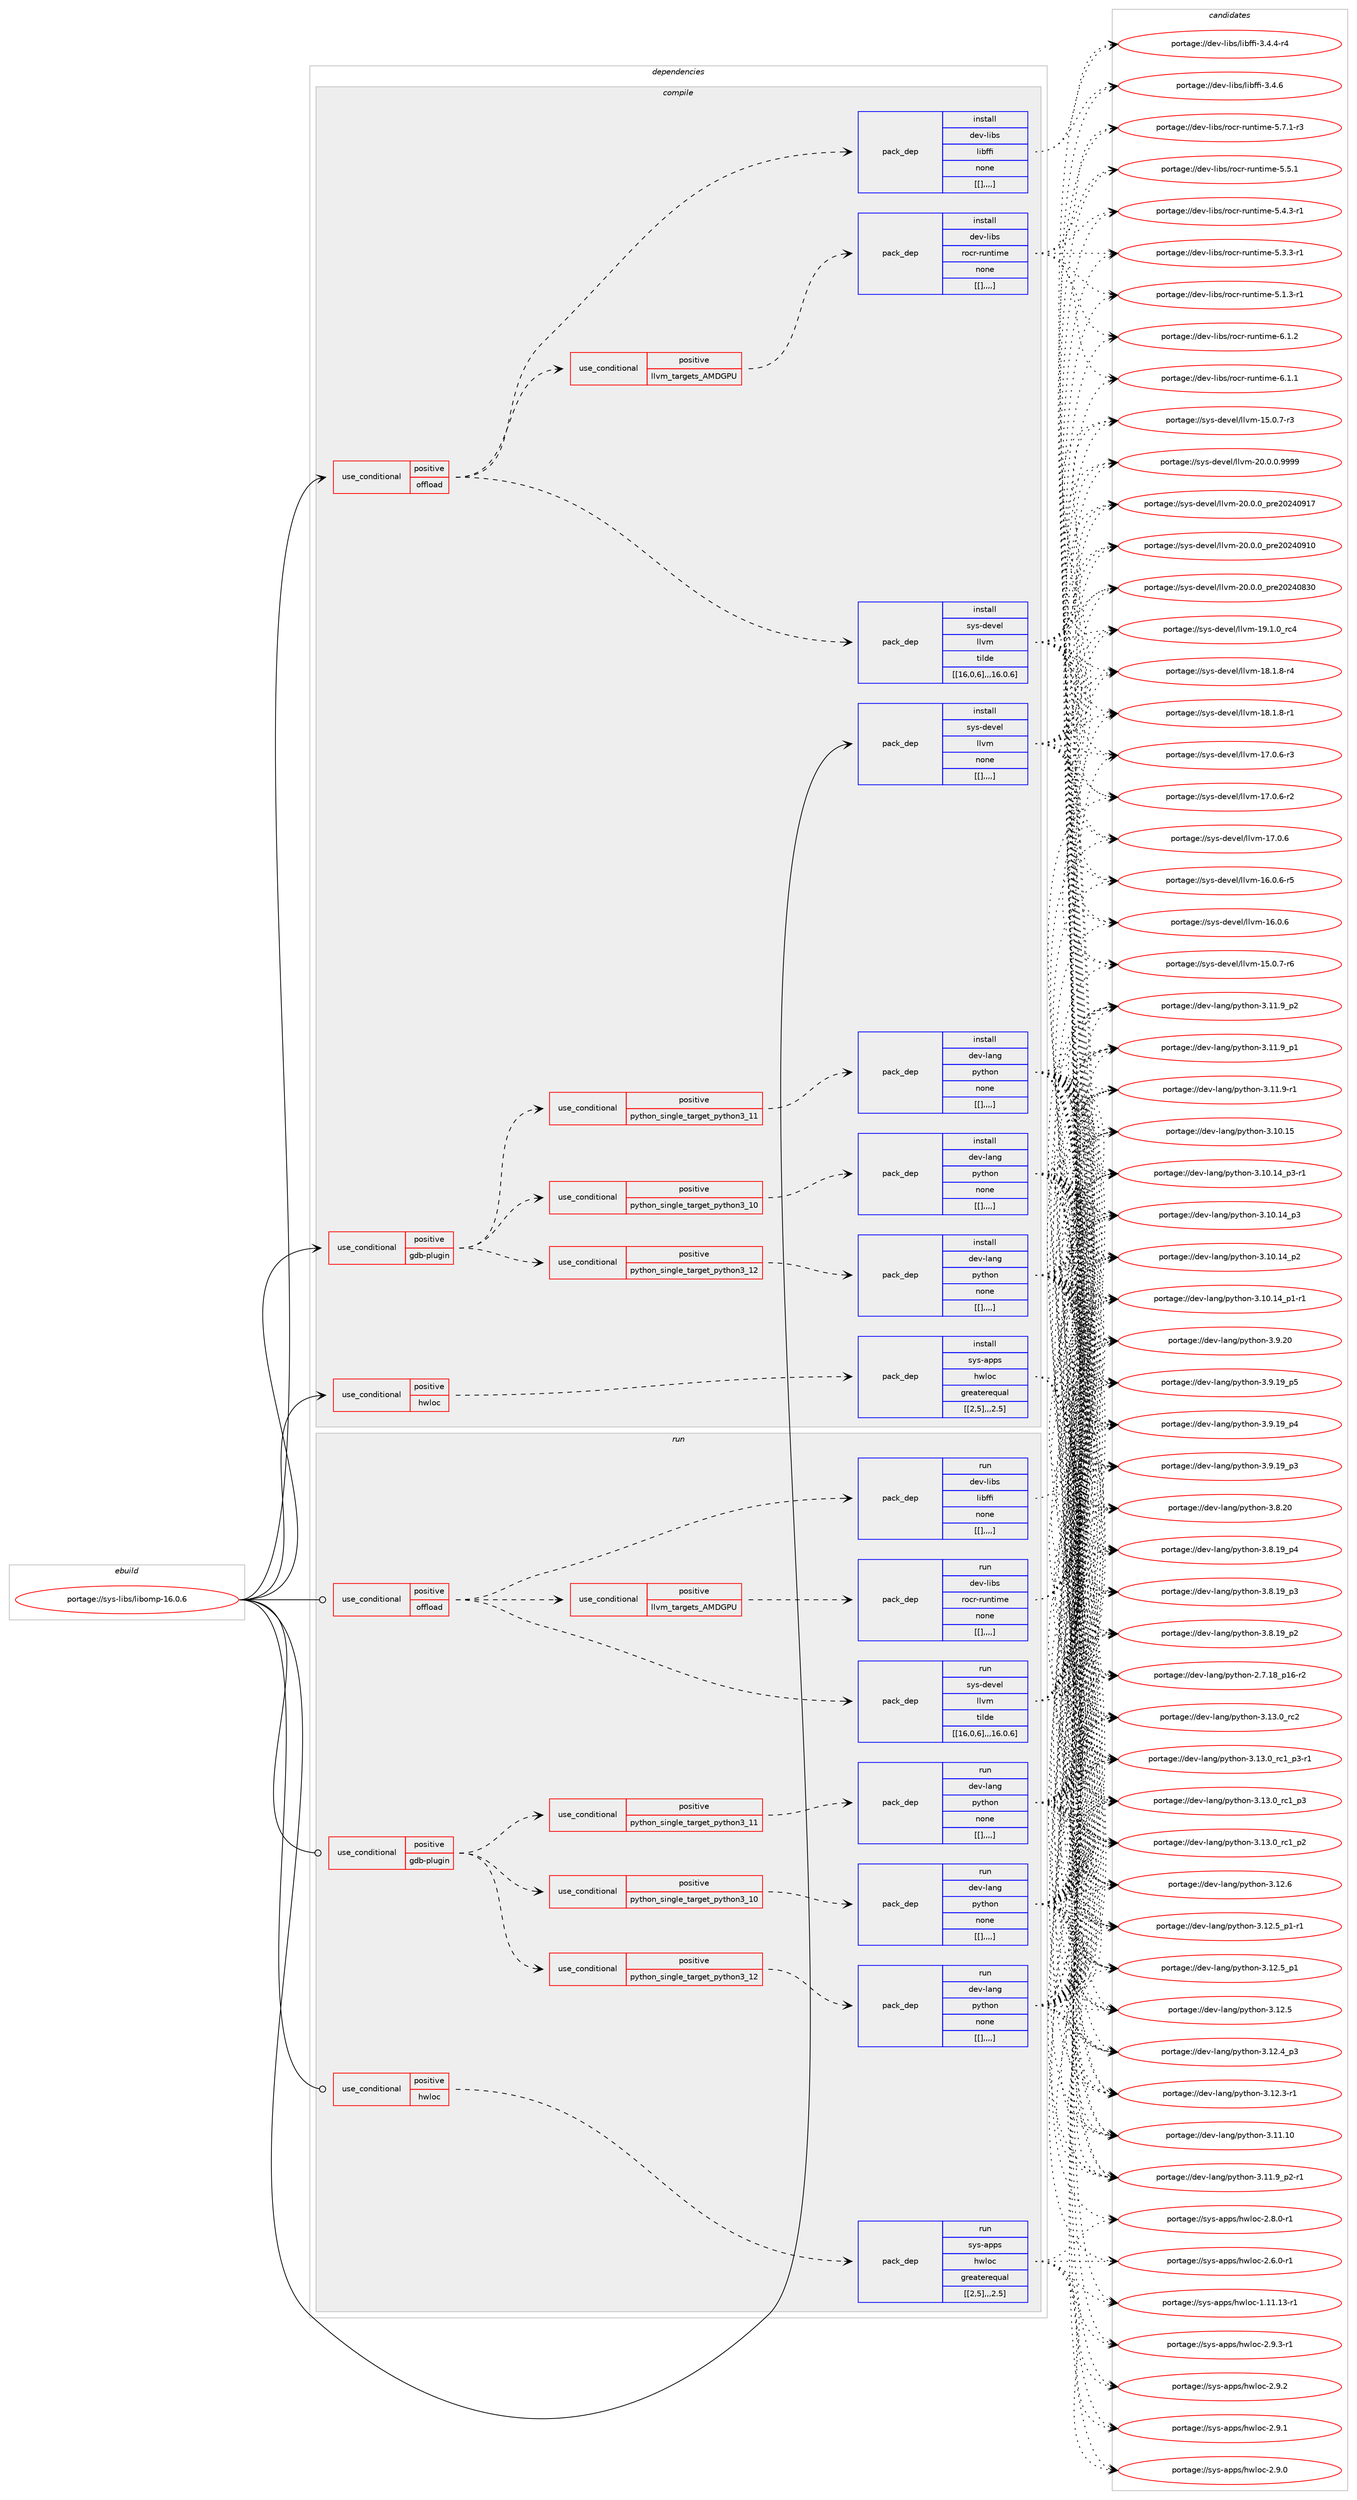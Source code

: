 digraph prolog {

# *************
# Graph options
# *************

newrank=true;
concentrate=true;
compound=true;
graph [rankdir=LR,fontname=Helvetica,fontsize=10,ranksep=1.5];#, ranksep=2.5, nodesep=0.2];
edge  [arrowhead=vee];
node  [fontname=Helvetica,fontsize=10];

# **********
# The ebuild
# **********

subgraph cluster_leftcol {
color=gray;
label=<<i>ebuild</i>>;
id [label="portage://sys-libs/libomp-16.0.6", color=red, width=4, href="../sys-libs/libomp-16.0.6.svg"];
}

# ****************
# The dependencies
# ****************

subgraph cluster_midcol {
color=gray;
label=<<i>dependencies</i>>;
subgraph cluster_compile {
fillcolor="#eeeeee";
style=filled;
label=<<i>compile</i>>;
subgraph cond122514 {
dependency459650 [label=<<TABLE BORDER="0" CELLBORDER="1" CELLSPACING="0" CELLPADDING="4"><TR><TD ROWSPAN="3" CELLPADDING="10">use_conditional</TD></TR><TR><TD>positive</TD></TR><TR><TD>gdb-plugin</TD></TR></TABLE>>, shape=none, color=red];
subgraph cond122515 {
dependency459651 [label=<<TABLE BORDER="0" CELLBORDER="1" CELLSPACING="0" CELLPADDING="4"><TR><TD ROWSPAN="3" CELLPADDING="10">use_conditional</TD></TR><TR><TD>positive</TD></TR><TR><TD>python_single_target_python3_10</TD></TR></TABLE>>, shape=none, color=red];
subgraph pack334022 {
dependency459652 [label=<<TABLE BORDER="0" CELLBORDER="1" CELLSPACING="0" CELLPADDING="4" WIDTH="220"><TR><TD ROWSPAN="6" CELLPADDING="30">pack_dep</TD></TR><TR><TD WIDTH="110">install</TD></TR><TR><TD>dev-lang</TD></TR><TR><TD>python</TD></TR><TR><TD>none</TD></TR><TR><TD>[[],,,,]</TD></TR></TABLE>>, shape=none, color=blue];
}
dependency459651:e -> dependency459652:w [weight=20,style="dashed",arrowhead="vee"];
}
dependency459650:e -> dependency459651:w [weight=20,style="dashed",arrowhead="vee"];
subgraph cond122516 {
dependency459653 [label=<<TABLE BORDER="0" CELLBORDER="1" CELLSPACING="0" CELLPADDING="4"><TR><TD ROWSPAN="3" CELLPADDING="10">use_conditional</TD></TR><TR><TD>positive</TD></TR><TR><TD>python_single_target_python3_11</TD></TR></TABLE>>, shape=none, color=red];
subgraph pack334023 {
dependency459654 [label=<<TABLE BORDER="0" CELLBORDER="1" CELLSPACING="0" CELLPADDING="4" WIDTH="220"><TR><TD ROWSPAN="6" CELLPADDING="30">pack_dep</TD></TR><TR><TD WIDTH="110">install</TD></TR><TR><TD>dev-lang</TD></TR><TR><TD>python</TD></TR><TR><TD>none</TD></TR><TR><TD>[[],,,,]</TD></TR></TABLE>>, shape=none, color=blue];
}
dependency459653:e -> dependency459654:w [weight=20,style="dashed",arrowhead="vee"];
}
dependency459650:e -> dependency459653:w [weight=20,style="dashed",arrowhead="vee"];
subgraph cond122517 {
dependency459655 [label=<<TABLE BORDER="0" CELLBORDER="1" CELLSPACING="0" CELLPADDING="4"><TR><TD ROWSPAN="3" CELLPADDING="10">use_conditional</TD></TR><TR><TD>positive</TD></TR><TR><TD>python_single_target_python3_12</TD></TR></TABLE>>, shape=none, color=red];
subgraph pack334024 {
dependency459656 [label=<<TABLE BORDER="0" CELLBORDER="1" CELLSPACING="0" CELLPADDING="4" WIDTH="220"><TR><TD ROWSPAN="6" CELLPADDING="30">pack_dep</TD></TR><TR><TD WIDTH="110">install</TD></TR><TR><TD>dev-lang</TD></TR><TR><TD>python</TD></TR><TR><TD>none</TD></TR><TR><TD>[[],,,,]</TD></TR></TABLE>>, shape=none, color=blue];
}
dependency459655:e -> dependency459656:w [weight=20,style="dashed",arrowhead="vee"];
}
dependency459650:e -> dependency459655:w [weight=20,style="dashed",arrowhead="vee"];
}
id:e -> dependency459650:w [weight=20,style="solid",arrowhead="vee"];
subgraph cond122518 {
dependency459657 [label=<<TABLE BORDER="0" CELLBORDER="1" CELLSPACING="0" CELLPADDING="4"><TR><TD ROWSPAN="3" CELLPADDING="10">use_conditional</TD></TR><TR><TD>positive</TD></TR><TR><TD>hwloc</TD></TR></TABLE>>, shape=none, color=red];
subgraph pack334025 {
dependency459658 [label=<<TABLE BORDER="0" CELLBORDER="1" CELLSPACING="0" CELLPADDING="4" WIDTH="220"><TR><TD ROWSPAN="6" CELLPADDING="30">pack_dep</TD></TR><TR><TD WIDTH="110">install</TD></TR><TR><TD>sys-apps</TD></TR><TR><TD>hwloc</TD></TR><TR><TD>greaterequal</TD></TR><TR><TD>[[2,5],,,2.5]</TD></TR></TABLE>>, shape=none, color=blue];
}
dependency459657:e -> dependency459658:w [weight=20,style="dashed",arrowhead="vee"];
}
id:e -> dependency459657:w [weight=20,style="solid",arrowhead="vee"];
subgraph cond122519 {
dependency459659 [label=<<TABLE BORDER="0" CELLBORDER="1" CELLSPACING="0" CELLPADDING="4"><TR><TD ROWSPAN="3" CELLPADDING="10">use_conditional</TD></TR><TR><TD>positive</TD></TR><TR><TD>offload</TD></TR></TABLE>>, shape=none, color=red];
subgraph pack334026 {
dependency459660 [label=<<TABLE BORDER="0" CELLBORDER="1" CELLSPACING="0" CELLPADDING="4" WIDTH="220"><TR><TD ROWSPAN="6" CELLPADDING="30">pack_dep</TD></TR><TR><TD WIDTH="110">install</TD></TR><TR><TD>dev-libs</TD></TR><TR><TD>libffi</TD></TR><TR><TD>none</TD></TR><TR><TD>[[],,,,]</TD></TR></TABLE>>, shape=none, color=blue];
}
dependency459659:e -> dependency459660:w [weight=20,style="dashed",arrowhead="vee"];
subgraph pack334027 {
dependency459661 [label=<<TABLE BORDER="0" CELLBORDER="1" CELLSPACING="0" CELLPADDING="4" WIDTH="220"><TR><TD ROWSPAN="6" CELLPADDING="30">pack_dep</TD></TR><TR><TD WIDTH="110">install</TD></TR><TR><TD>sys-devel</TD></TR><TR><TD>llvm</TD></TR><TR><TD>tilde</TD></TR><TR><TD>[[16,0,6],,,16.0.6]</TD></TR></TABLE>>, shape=none, color=blue];
}
dependency459659:e -> dependency459661:w [weight=20,style="dashed",arrowhead="vee"];
subgraph cond122520 {
dependency459662 [label=<<TABLE BORDER="0" CELLBORDER="1" CELLSPACING="0" CELLPADDING="4"><TR><TD ROWSPAN="3" CELLPADDING="10">use_conditional</TD></TR><TR><TD>positive</TD></TR><TR><TD>llvm_targets_AMDGPU</TD></TR></TABLE>>, shape=none, color=red];
subgraph pack334028 {
dependency459663 [label=<<TABLE BORDER="0" CELLBORDER="1" CELLSPACING="0" CELLPADDING="4" WIDTH="220"><TR><TD ROWSPAN="6" CELLPADDING="30">pack_dep</TD></TR><TR><TD WIDTH="110">install</TD></TR><TR><TD>dev-libs</TD></TR><TR><TD>rocr-runtime</TD></TR><TR><TD>none</TD></TR><TR><TD>[[],,,,]</TD></TR></TABLE>>, shape=none, color=blue];
}
dependency459662:e -> dependency459663:w [weight=20,style="dashed",arrowhead="vee"];
}
dependency459659:e -> dependency459662:w [weight=20,style="dashed",arrowhead="vee"];
}
id:e -> dependency459659:w [weight=20,style="solid",arrowhead="vee"];
subgraph pack334029 {
dependency459664 [label=<<TABLE BORDER="0" CELLBORDER="1" CELLSPACING="0" CELLPADDING="4" WIDTH="220"><TR><TD ROWSPAN="6" CELLPADDING="30">pack_dep</TD></TR><TR><TD WIDTH="110">install</TD></TR><TR><TD>sys-devel</TD></TR><TR><TD>llvm</TD></TR><TR><TD>none</TD></TR><TR><TD>[[],,,,]</TD></TR></TABLE>>, shape=none, color=blue];
}
id:e -> dependency459664:w [weight=20,style="solid",arrowhead="vee"];
}
subgraph cluster_compileandrun {
fillcolor="#eeeeee";
style=filled;
label=<<i>compile and run</i>>;
}
subgraph cluster_run {
fillcolor="#eeeeee";
style=filled;
label=<<i>run</i>>;
subgraph cond122521 {
dependency459665 [label=<<TABLE BORDER="0" CELLBORDER="1" CELLSPACING="0" CELLPADDING="4"><TR><TD ROWSPAN="3" CELLPADDING="10">use_conditional</TD></TR><TR><TD>positive</TD></TR><TR><TD>gdb-plugin</TD></TR></TABLE>>, shape=none, color=red];
subgraph cond122522 {
dependency459666 [label=<<TABLE BORDER="0" CELLBORDER="1" CELLSPACING="0" CELLPADDING="4"><TR><TD ROWSPAN="3" CELLPADDING="10">use_conditional</TD></TR><TR><TD>positive</TD></TR><TR><TD>python_single_target_python3_10</TD></TR></TABLE>>, shape=none, color=red];
subgraph pack334030 {
dependency459667 [label=<<TABLE BORDER="0" CELLBORDER="1" CELLSPACING="0" CELLPADDING="4" WIDTH="220"><TR><TD ROWSPAN="6" CELLPADDING="30">pack_dep</TD></TR><TR><TD WIDTH="110">run</TD></TR><TR><TD>dev-lang</TD></TR><TR><TD>python</TD></TR><TR><TD>none</TD></TR><TR><TD>[[],,,,]</TD></TR></TABLE>>, shape=none, color=blue];
}
dependency459666:e -> dependency459667:w [weight=20,style="dashed",arrowhead="vee"];
}
dependency459665:e -> dependency459666:w [weight=20,style="dashed",arrowhead="vee"];
subgraph cond122523 {
dependency459668 [label=<<TABLE BORDER="0" CELLBORDER="1" CELLSPACING="0" CELLPADDING="4"><TR><TD ROWSPAN="3" CELLPADDING="10">use_conditional</TD></TR><TR><TD>positive</TD></TR><TR><TD>python_single_target_python3_11</TD></TR></TABLE>>, shape=none, color=red];
subgraph pack334031 {
dependency459669 [label=<<TABLE BORDER="0" CELLBORDER="1" CELLSPACING="0" CELLPADDING="4" WIDTH="220"><TR><TD ROWSPAN="6" CELLPADDING="30">pack_dep</TD></TR><TR><TD WIDTH="110">run</TD></TR><TR><TD>dev-lang</TD></TR><TR><TD>python</TD></TR><TR><TD>none</TD></TR><TR><TD>[[],,,,]</TD></TR></TABLE>>, shape=none, color=blue];
}
dependency459668:e -> dependency459669:w [weight=20,style="dashed",arrowhead="vee"];
}
dependency459665:e -> dependency459668:w [weight=20,style="dashed",arrowhead="vee"];
subgraph cond122524 {
dependency459670 [label=<<TABLE BORDER="0" CELLBORDER="1" CELLSPACING="0" CELLPADDING="4"><TR><TD ROWSPAN="3" CELLPADDING="10">use_conditional</TD></TR><TR><TD>positive</TD></TR><TR><TD>python_single_target_python3_12</TD></TR></TABLE>>, shape=none, color=red];
subgraph pack334032 {
dependency459671 [label=<<TABLE BORDER="0" CELLBORDER="1" CELLSPACING="0" CELLPADDING="4" WIDTH="220"><TR><TD ROWSPAN="6" CELLPADDING="30">pack_dep</TD></TR><TR><TD WIDTH="110">run</TD></TR><TR><TD>dev-lang</TD></TR><TR><TD>python</TD></TR><TR><TD>none</TD></TR><TR><TD>[[],,,,]</TD></TR></TABLE>>, shape=none, color=blue];
}
dependency459670:e -> dependency459671:w [weight=20,style="dashed",arrowhead="vee"];
}
dependency459665:e -> dependency459670:w [weight=20,style="dashed",arrowhead="vee"];
}
id:e -> dependency459665:w [weight=20,style="solid",arrowhead="odot"];
subgraph cond122525 {
dependency459672 [label=<<TABLE BORDER="0" CELLBORDER="1" CELLSPACING="0" CELLPADDING="4"><TR><TD ROWSPAN="3" CELLPADDING="10">use_conditional</TD></TR><TR><TD>positive</TD></TR><TR><TD>hwloc</TD></TR></TABLE>>, shape=none, color=red];
subgraph pack334033 {
dependency459673 [label=<<TABLE BORDER="0" CELLBORDER="1" CELLSPACING="0" CELLPADDING="4" WIDTH="220"><TR><TD ROWSPAN="6" CELLPADDING="30">pack_dep</TD></TR><TR><TD WIDTH="110">run</TD></TR><TR><TD>sys-apps</TD></TR><TR><TD>hwloc</TD></TR><TR><TD>greaterequal</TD></TR><TR><TD>[[2,5],,,2.5]</TD></TR></TABLE>>, shape=none, color=blue];
}
dependency459672:e -> dependency459673:w [weight=20,style="dashed",arrowhead="vee"];
}
id:e -> dependency459672:w [weight=20,style="solid",arrowhead="odot"];
subgraph cond122526 {
dependency459674 [label=<<TABLE BORDER="0" CELLBORDER="1" CELLSPACING="0" CELLPADDING="4"><TR><TD ROWSPAN="3" CELLPADDING="10">use_conditional</TD></TR><TR><TD>positive</TD></TR><TR><TD>offload</TD></TR></TABLE>>, shape=none, color=red];
subgraph pack334034 {
dependency459675 [label=<<TABLE BORDER="0" CELLBORDER="1" CELLSPACING="0" CELLPADDING="4" WIDTH="220"><TR><TD ROWSPAN="6" CELLPADDING="30">pack_dep</TD></TR><TR><TD WIDTH="110">run</TD></TR><TR><TD>dev-libs</TD></TR><TR><TD>libffi</TD></TR><TR><TD>none</TD></TR><TR><TD>[[],,,,]</TD></TR></TABLE>>, shape=none, color=blue];
}
dependency459674:e -> dependency459675:w [weight=20,style="dashed",arrowhead="vee"];
subgraph pack334035 {
dependency459676 [label=<<TABLE BORDER="0" CELLBORDER="1" CELLSPACING="0" CELLPADDING="4" WIDTH="220"><TR><TD ROWSPAN="6" CELLPADDING="30">pack_dep</TD></TR><TR><TD WIDTH="110">run</TD></TR><TR><TD>sys-devel</TD></TR><TR><TD>llvm</TD></TR><TR><TD>tilde</TD></TR><TR><TD>[[16,0,6],,,16.0.6]</TD></TR></TABLE>>, shape=none, color=blue];
}
dependency459674:e -> dependency459676:w [weight=20,style="dashed",arrowhead="vee"];
subgraph cond122527 {
dependency459677 [label=<<TABLE BORDER="0" CELLBORDER="1" CELLSPACING="0" CELLPADDING="4"><TR><TD ROWSPAN="3" CELLPADDING="10">use_conditional</TD></TR><TR><TD>positive</TD></TR><TR><TD>llvm_targets_AMDGPU</TD></TR></TABLE>>, shape=none, color=red];
subgraph pack334036 {
dependency459678 [label=<<TABLE BORDER="0" CELLBORDER="1" CELLSPACING="0" CELLPADDING="4" WIDTH="220"><TR><TD ROWSPAN="6" CELLPADDING="30">pack_dep</TD></TR><TR><TD WIDTH="110">run</TD></TR><TR><TD>dev-libs</TD></TR><TR><TD>rocr-runtime</TD></TR><TR><TD>none</TD></TR><TR><TD>[[],,,,]</TD></TR></TABLE>>, shape=none, color=blue];
}
dependency459677:e -> dependency459678:w [weight=20,style="dashed",arrowhead="vee"];
}
dependency459674:e -> dependency459677:w [weight=20,style="dashed",arrowhead="vee"];
}
id:e -> dependency459674:w [weight=20,style="solid",arrowhead="odot"];
}
}

# **************
# The candidates
# **************

subgraph cluster_choices {
rank=same;
color=gray;
label=<<i>candidates</i>>;

subgraph choice334022 {
color=black;
nodesep=1;
choice10010111845108971101034711212111610411111045514649514648951149950 [label="portage://dev-lang/python-3.13.0_rc2", color=red, width=4,href="../dev-lang/python-3.13.0_rc2.svg"];
choice1001011184510897110103471121211161041111104551464951464895114994995112514511449 [label="portage://dev-lang/python-3.13.0_rc1_p3-r1", color=red, width=4,href="../dev-lang/python-3.13.0_rc1_p3-r1.svg"];
choice100101118451089711010347112121116104111110455146495146489511499499511251 [label="portage://dev-lang/python-3.13.0_rc1_p3", color=red, width=4,href="../dev-lang/python-3.13.0_rc1_p3.svg"];
choice100101118451089711010347112121116104111110455146495146489511499499511250 [label="portage://dev-lang/python-3.13.0_rc1_p2", color=red, width=4,href="../dev-lang/python-3.13.0_rc1_p2.svg"];
choice10010111845108971101034711212111610411111045514649504654 [label="portage://dev-lang/python-3.12.6", color=red, width=4,href="../dev-lang/python-3.12.6.svg"];
choice1001011184510897110103471121211161041111104551464950465395112494511449 [label="portage://dev-lang/python-3.12.5_p1-r1", color=red, width=4,href="../dev-lang/python-3.12.5_p1-r1.svg"];
choice100101118451089711010347112121116104111110455146495046539511249 [label="portage://dev-lang/python-3.12.5_p1", color=red, width=4,href="../dev-lang/python-3.12.5_p1.svg"];
choice10010111845108971101034711212111610411111045514649504653 [label="portage://dev-lang/python-3.12.5", color=red, width=4,href="../dev-lang/python-3.12.5.svg"];
choice100101118451089711010347112121116104111110455146495046529511251 [label="portage://dev-lang/python-3.12.4_p3", color=red, width=4,href="../dev-lang/python-3.12.4_p3.svg"];
choice100101118451089711010347112121116104111110455146495046514511449 [label="portage://dev-lang/python-3.12.3-r1", color=red, width=4,href="../dev-lang/python-3.12.3-r1.svg"];
choice1001011184510897110103471121211161041111104551464949464948 [label="portage://dev-lang/python-3.11.10", color=red, width=4,href="../dev-lang/python-3.11.10.svg"];
choice1001011184510897110103471121211161041111104551464949465795112504511449 [label="portage://dev-lang/python-3.11.9_p2-r1", color=red, width=4,href="../dev-lang/python-3.11.9_p2-r1.svg"];
choice100101118451089711010347112121116104111110455146494946579511250 [label="portage://dev-lang/python-3.11.9_p2", color=red, width=4,href="../dev-lang/python-3.11.9_p2.svg"];
choice100101118451089711010347112121116104111110455146494946579511249 [label="portage://dev-lang/python-3.11.9_p1", color=red, width=4,href="../dev-lang/python-3.11.9_p1.svg"];
choice100101118451089711010347112121116104111110455146494946574511449 [label="portage://dev-lang/python-3.11.9-r1", color=red, width=4,href="../dev-lang/python-3.11.9-r1.svg"];
choice1001011184510897110103471121211161041111104551464948464953 [label="portage://dev-lang/python-3.10.15", color=red, width=4,href="../dev-lang/python-3.10.15.svg"];
choice100101118451089711010347112121116104111110455146494846495295112514511449 [label="portage://dev-lang/python-3.10.14_p3-r1", color=red, width=4,href="../dev-lang/python-3.10.14_p3-r1.svg"];
choice10010111845108971101034711212111610411111045514649484649529511251 [label="portage://dev-lang/python-3.10.14_p3", color=red, width=4,href="../dev-lang/python-3.10.14_p3.svg"];
choice10010111845108971101034711212111610411111045514649484649529511250 [label="portage://dev-lang/python-3.10.14_p2", color=red, width=4,href="../dev-lang/python-3.10.14_p2.svg"];
choice100101118451089711010347112121116104111110455146494846495295112494511449 [label="portage://dev-lang/python-3.10.14_p1-r1", color=red, width=4,href="../dev-lang/python-3.10.14_p1-r1.svg"];
choice10010111845108971101034711212111610411111045514657465048 [label="portage://dev-lang/python-3.9.20", color=red, width=4,href="../dev-lang/python-3.9.20.svg"];
choice100101118451089711010347112121116104111110455146574649579511253 [label="portage://dev-lang/python-3.9.19_p5", color=red, width=4,href="../dev-lang/python-3.9.19_p5.svg"];
choice100101118451089711010347112121116104111110455146574649579511252 [label="portage://dev-lang/python-3.9.19_p4", color=red, width=4,href="../dev-lang/python-3.9.19_p4.svg"];
choice100101118451089711010347112121116104111110455146574649579511251 [label="portage://dev-lang/python-3.9.19_p3", color=red, width=4,href="../dev-lang/python-3.9.19_p3.svg"];
choice10010111845108971101034711212111610411111045514656465048 [label="portage://dev-lang/python-3.8.20", color=red, width=4,href="../dev-lang/python-3.8.20.svg"];
choice100101118451089711010347112121116104111110455146564649579511252 [label="portage://dev-lang/python-3.8.19_p4", color=red, width=4,href="../dev-lang/python-3.8.19_p4.svg"];
choice100101118451089711010347112121116104111110455146564649579511251 [label="portage://dev-lang/python-3.8.19_p3", color=red, width=4,href="../dev-lang/python-3.8.19_p3.svg"];
choice100101118451089711010347112121116104111110455146564649579511250 [label="portage://dev-lang/python-3.8.19_p2", color=red, width=4,href="../dev-lang/python-3.8.19_p2.svg"];
choice100101118451089711010347112121116104111110455046554649569511249544511450 [label="portage://dev-lang/python-2.7.18_p16-r2", color=red, width=4,href="../dev-lang/python-2.7.18_p16-r2.svg"];
dependency459652:e -> choice10010111845108971101034711212111610411111045514649514648951149950:w [style=dotted,weight="100"];
dependency459652:e -> choice1001011184510897110103471121211161041111104551464951464895114994995112514511449:w [style=dotted,weight="100"];
dependency459652:e -> choice100101118451089711010347112121116104111110455146495146489511499499511251:w [style=dotted,weight="100"];
dependency459652:e -> choice100101118451089711010347112121116104111110455146495146489511499499511250:w [style=dotted,weight="100"];
dependency459652:e -> choice10010111845108971101034711212111610411111045514649504654:w [style=dotted,weight="100"];
dependency459652:e -> choice1001011184510897110103471121211161041111104551464950465395112494511449:w [style=dotted,weight="100"];
dependency459652:e -> choice100101118451089711010347112121116104111110455146495046539511249:w [style=dotted,weight="100"];
dependency459652:e -> choice10010111845108971101034711212111610411111045514649504653:w [style=dotted,weight="100"];
dependency459652:e -> choice100101118451089711010347112121116104111110455146495046529511251:w [style=dotted,weight="100"];
dependency459652:e -> choice100101118451089711010347112121116104111110455146495046514511449:w [style=dotted,weight="100"];
dependency459652:e -> choice1001011184510897110103471121211161041111104551464949464948:w [style=dotted,weight="100"];
dependency459652:e -> choice1001011184510897110103471121211161041111104551464949465795112504511449:w [style=dotted,weight="100"];
dependency459652:e -> choice100101118451089711010347112121116104111110455146494946579511250:w [style=dotted,weight="100"];
dependency459652:e -> choice100101118451089711010347112121116104111110455146494946579511249:w [style=dotted,weight="100"];
dependency459652:e -> choice100101118451089711010347112121116104111110455146494946574511449:w [style=dotted,weight="100"];
dependency459652:e -> choice1001011184510897110103471121211161041111104551464948464953:w [style=dotted,weight="100"];
dependency459652:e -> choice100101118451089711010347112121116104111110455146494846495295112514511449:w [style=dotted,weight="100"];
dependency459652:e -> choice10010111845108971101034711212111610411111045514649484649529511251:w [style=dotted,weight="100"];
dependency459652:e -> choice10010111845108971101034711212111610411111045514649484649529511250:w [style=dotted,weight="100"];
dependency459652:e -> choice100101118451089711010347112121116104111110455146494846495295112494511449:w [style=dotted,weight="100"];
dependency459652:e -> choice10010111845108971101034711212111610411111045514657465048:w [style=dotted,weight="100"];
dependency459652:e -> choice100101118451089711010347112121116104111110455146574649579511253:w [style=dotted,weight="100"];
dependency459652:e -> choice100101118451089711010347112121116104111110455146574649579511252:w [style=dotted,weight="100"];
dependency459652:e -> choice100101118451089711010347112121116104111110455146574649579511251:w [style=dotted,weight="100"];
dependency459652:e -> choice10010111845108971101034711212111610411111045514656465048:w [style=dotted,weight="100"];
dependency459652:e -> choice100101118451089711010347112121116104111110455146564649579511252:w [style=dotted,weight="100"];
dependency459652:e -> choice100101118451089711010347112121116104111110455146564649579511251:w [style=dotted,weight="100"];
dependency459652:e -> choice100101118451089711010347112121116104111110455146564649579511250:w [style=dotted,weight="100"];
dependency459652:e -> choice100101118451089711010347112121116104111110455046554649569511249544511450:w [style=dotted,weight="100"];
}
subgraph choice334023 {
color=black;
nodesep=1;
choice10010111845108971101034711212111610411111045514649514648951149950 [label="portage://dev-lang/python-3.13.0_rc2", color=red, width=4,href="../dev-lang/python-3.13.0_rc2.svg"];
choice1001011184510897110103471121211161041111104551464951464895114994995112514511449 [label="portage://dev-lang/python-3.13.0_rc1_p3-r1", color=red, width=4,href="../dev-lang/python-3.13.0_rc1_p3-r1.svg"];
choice100101118451089711010347112121116104111110455146495146489511499499511251 [label="portage://dev-lang/python-3.13.0_rc1_p3", color=red, width=4,href="../dev-lang/python-3.13.0_rc1_p3.svg"];
choice100101118451089711010347112121116104111110455146495146489511499499511250 [label="portage://dev-lang/python-3.13.0_rc1_p2", color=red, width=4,href="../dev-lang/python-3.13.0_rc1_p2.svg"];
choice10010111845108971101034711212111610411111045514649504654 [label="portage://dev-lang/python-3.12.6", color=red, width=4,href="../dev-lang/python-3.12.6.svg"];
choice1001011184510897110103471121211161041111104551464950465395112494511449 [label="portage://dev-lang/python-3.12.5_p1-r1", color=red, width=4,href="../dev-lang/python-3.12.5_p1-r1.svg"];
choice100101118451089711010347112121116104111110455146495046539511249 [label="portage://dev-lang/python-3.12.5_p1", color=red, width=4,href="../dev-lang/python-3.12.5_p1.svg"];
choice10010111845108971101034711212111610411111045514649504653 [label="portage://dev-lang/python-3.12.5", color=red, width=4,href="../dev-lang/python-3.12.5.svg"];
choice100101118451089711010347112121116104111110455146495046529511251 [label="portage://dev-lang/python-3.12.4_p3", color=red, width=4,href="../dev-lang/python-3.12.4_p3.svg"];
choice100101118451089711010347112121116104111110455146495046514511449 [label="portage://dev-lang/python-3.12.3-r1", color=red, width=4,href="../dev-lang/python-3.12.3-r1.svg"];
choice1001011184510897110103471121211161041111104551464949464948 [label="portage://dev-lang/python-3.11.10", color=red, width=4,href="../dev-lang/python-3.11.10.svg"];
choice1001011184510897110103471121211161041111104551464949465795112504511449 [label="portage://dev-lang/python-3.11.9_p2-r1", color=red, width=4,href="../dev-lang/python-3.11.9_p2-r1.svg"];
choice100101118451089711010347112121116104111110455146494946579511250 [label="portage://dev-lang/python-3.11.9_p2", color=red, width=4,href="../dev-lang/python-3.11.9_p2.svg"];
choice100101118451089711010347112121116104111110455146494946579511249 [label="portage://dev-lang/python-3.11.9_p1", color=red, width=4,href="../dev-lang/python-3.11.9_p1.svg"];
choice100101118451089711010347112121116104111110455146494946574511449 [label="portage://dev-lang/python-3.11.9-r1", color=red, width=4,href="../dev-lang/python-3.11.9-r1.svg"];
choice1001011184510897110103471121211161041111104551464948464953 [label="portage://dev-lang/python-3.10.15", color=red, width=4,href="../dev-lang/python-3.10.15.svg"];
choice100101118451089711010347112121116104111110455146494846495295112514511449 [label="portage://dev-lang/python-3.10.14_p3-r1", color=red, width=4,href="../dev-lang/python-3.10.14_p3-r1.svg"];
choice10010111845108971101034711212111610411111045514649484649529511251 [label="portage://dev-lang/python-3.10.14_p3", color=red, width=4,href="../dev-lang/python-3.10.14_p3.svg"];
choice10010111845108971101034711212111610411111045514649484649529511250 [label="portage://dev-lang/python-3.10.14_p2", color=red, width=4,href="../dev-lang/python-3.10.14_p2.svg"];
choice100101118451089711010347112121116104111110455146494846495295112494511449 [label="portage://dev-lang/python-3.10.14_p1-r1", color=red, width=4,href="../dev-lang/python-3.10.14_p1-r1.svg"];
choice10010111845108971101034711212111610411111045514657465048 [label="portage://dev-lang/python-3.9.20", color=red, width=4,href="../dev-lang/python-3.9.20.svg"];
choice100101118451089711010347112121116104111110455146574649579511253 [label="portage://dev-lang/python-3.9.19_p5", color=red, width=4,href="../dev-lang/python-3.9.19_p5.svg"];
choice100101118451089711010347112121116104111110455146574649579511252 [label="portage://dev-lang/python-3.9.19_p4", color=red, width=4,href="../dev-lang/python-3.9.19_p4.svg"];
choice100101118451089711010347112121116104111110455146574649579511251 [label="portage://dev-lang/python-3.9.19_p3", color=red, width=4,href="../dev-lang/python-3.9.19_p3.svg"];
choice10010111845108971101034711212111610411111045514656465048 [label="portage://dev-lang/python-3.8.20", color=red, width=4,href="../dev-lang/python-3.8.20.svg"];
choice100101118451089711010347112121116104111110455146564649579511252 [label="portage://dev-lang/python-3.8.19_p4", color=red, width=4,href="../dev-lang/python-3.8.19_p4.svg"];
choice100101118451089711010347112121116104111110455146564649579511251 [label="portage://dev-lang/python-3.8.19_p3", color=red, width=4,href="../dev-lang/python-3.8.19_p3.svg"];
choice100101118451089711010347112121116104111110455146564649579511250 [label="portage://dev-lang/python-3.8.19_p2", color=red, width=4,href="../dev-lang/python-3.8.19_p2.svg"];
choice100101118451089711010347112121116104111110455046554649569511249544511450 [label="portage://dev-lang/python-2.7.18_p16-r2", color=red, width=4,href="../dev-lang/python-2.7.18_p16-r2.svg"];
dependency459654:e -> choice10010111845108971101034711212111610411111045514649514648951149950:w [style=dotted,weight="100"];
dependency459654:e -> choice1001011184510897110103471121211161041111104551464951464895114994995112514511449:w [style=dotted,weight="100"];
dependency459654:e -> choice100101118451089711010347112121116104111110455146495146489511499499511251:w [style=dotted,weight="100"];
dependency459654:e -> choice100101118451089711010347112121116104111110455146495146489511499499511250:w [style=dotted,weight="100"];
dependency459654:e -> choice10010111845108971101034711212111610411111045514649504654:w [style=dotted,weight="100"];
dependency459654:e -> choice1001011184510897110103471121211161041111104551464950465395112494511449:w [style=dotted,weight="100"];
dependency459654:e -> choice100101118451089711010347112121116104111110455146495046539511249:w [style=dotted,weight="100"];
dependency459654:e -> choice10010111845108971101034711212111610411111045514649504653:w [style=dotted,weight="100"];
dependency459654:e -> choice100101118451089711010347112121116104111110455146495046529511251:w [style=dotted,weight="100"];
dependency459654:e -> choice100101118451089711010347112121116104111110455146495046514511449:w [style=dotted,weight="100"];
dependency459654:e -> choice1001011184510897110103471121211161041111104551464949464948:w [style=dotted,weight="100"];
dependency459654:e -> choice1001011184510897110103471121211161041111104551464949465795112504511449:w [style=dotted,weight="100"];
dependency459654:e -> choice100101118451089711010347112121116104111110455146494946579511250:w [style=dotted,weight="100"];
dependency459654:e -> choice100101118451089711010347112121116104111110455146494946579511249:w [style=dotted,weight="100"];
dependency459654:e -> choice100101118451089711010347112121116104111110455146494946574511449:w [style=dotted,weight="100"];
dependency459654:e -> choice1001011184510897110103471121211161041111104551464948464953:w [style=dotted,weight="100"];
dependency459654:e -> choice100101118451089711010347112121116104111110455146494846495295112514511449:w [style=dotted,weight="100"];
dependency459654:e -> choice10010111845108971101034711212111610411111045514649484649529511251:w [style=dotted,weight="100"];
dependency459654:e -> choice10010111845108971101034711212111610411111045514649484649529511250:w [style=dotted,weight="100"];
dependency459654:e -> choice100101118451089711010347112121116104111110455146494846495295112494511449:w [style=dotted,weight="100"];
dependency459654:e -> choice10010111845108971101034711212111610411111045514657465048:w [style=dotted,weight="100"];
dependency459654:e -> choice100101118451089711010347112121116104111110455146574649579511253:w [style=dotted,weight="100"];
dependency459654:e -> choice100101118451089711010347112121116104111110455146574649579511252:w [style=dotted,weight="100"];
dependency459654:e -> choice100101118451089711010347112121116104111110455146574649579511251:w [style=dotted,weight="100"];
dependency459654:e -> choice10010111845108971101034711212111610411111045514656465048:w [style=dotted,weight="100"];
dependency459654:e -> choice100101118451089711010347112121116104111110455146564649579511252:w [style=dotted,weight="100"];
dependency459654:e -> choice100101118451089711010347112121116104111110455146564649579511251:w [style=dotted,weight="100"];
dependency459654:e -> choice100101118451089711010347112121116104111110455146564649579511250:w [style=dotted,weight="100"];
dependency459654:e -> choice100101118451089711010347112121116104111110455046554649569511249544511450:w [style=dotted,weight="100"];
}
subgraph choice334024 {
color=black;
nodesep=1;
choice10010111845108971101034711212111610411111045514649514648951149950 [label="portage://dev-lang/python-3.13.0_rc2", color=red, width=4,href="../dev-lang/python-3.13.0_rc2.svg"];
choice1001011184510897110103471121211161041111104551464951464895114994995112514511449 [label="portage://dev-lang/python-3.13.0_rc1_p3-r1", color=red, width=4,href="../dev-lang/python-3.13.0_rc1_p3-r1.svg"];
choice100101118451089711010347112121116104111110455146495146489511499499511251 [label="portage://dev-lang/python-3.13.0_rc1_p3", color=red, width=4,href="../dev-lang/python-3.13.0_rc1_p3.svg"];
choice100101118451089711010347112121116104111110455146495146489511499499511250 [label="portage://dev-lang/python-3.13.0_rc1_p2", color=red, width=4,href="../dev-lang/python-3.13.0_rc1_p2.svg"];
choice10010111845108971101034711212111610411111045514649504654 [label="portage://dev-lang/python-3.12.6", color=red, width=4,href="../dev-lang/python-3.12.6.svg"];
choice1001011184510897110103471121211161041111104551464950465395112494511449 [label="portage://dev-lang/python-3.12.5_p1-r1", color=red, width=4,href="../dev-lang/python-3.12.5_p1-r1.svg"];
choice100101118451089711010347112121116104111110455146495046539511249 [label="portage://dev-lang/python-3.12.5_p1", color=red, width=4,href="../dev-lang/python-3.12.5_p1.svg"];
choice10010111845108971101034711212111610411111045514649504653 [label="portage://dev-lang/python-3.12.5", color=red, width=4,href="../dev-lang/python-3.12.5.svg"];
choice100101118451089711010347112121116104111110455146495046529511251 [label="portage://dev-lang/python-3.12.4_p3", color=red, width=4,href="../dev-lang/python-3.12.4_p3.svg"];
choice100101118451089711010347112121116104111110455146495046514511449 [label="portage://dev-lang/python-3.12.3-r1", color=red, width=4,href="../dev-lang/python-3.12.3-r1.svg"];
choice1001011184510897110103471121211161041111104551464949464948 [label="portage://dev-lang/python-3.11.10", color=red, width=4,href="../dev-lang/python-3.11.10.svg"];
choice1001011184510897110103471121211161041111104551464949465795112504511449 [label="portage://dev-lang/python-3.11.9_p2-r1", color=red, width=4,href="../dev-lang/python-3.11.9_p2-r1.svg"];
choice100101118451089711010347112121116104111110455146494946579511250 [label="portage://dev-lang/python-3.11.9_p2", color=red, width=4,href="../dev-lang/python-3.11.9_p2.svg"];
choice100101118451089711010347112121116104111110455146494946579511249 [label="portage://dev-lang/python-3.11.9_p1", color=red, width=4,href="../dev-lang/python-3.11.9_p1.svg"];
choice100101118451089711010347112121116104111110455146494946574511449 [label="portage://dev-lang/python-3.11.9-r1", color=red, width=4,href="../dev-lang/python-3.11.9-r1.svg"];
choice1001011184510897110103471121211161041111104551464948464953 [label="portage://dev-lang/python-3.10.15", color=red, width=4,href="../dev-lang/python-3.10.15.svg"];
choice100101118451089711010347112121116104111110455146494846495295112514511449 [label="portage://dev-lang/python-3.10.14_p3-r1", color=red, width=4,href="../dev-lang/python-3.10.14_p3-r1.svg"];
choice10010111845108971101034711212111610411111045514649484649529511251 [label="portage://dev-lang/python-3.10.14_p3", color=red, width=4,href="../dev-lang/python-3.10.14_p3.svg"];
choice10010111845108971101034711212111610411111045514649484649529511250 [label="portage://dev-lang/python-3.10.14_p2", color=red, width=4,href="../dev-lang/python-3.10.14_p2.svg"];
choice100101118451089711010347112121116104111110455146494846495295112494511449 [label="portage://dev-lang/python-3.10.14_p1-r1", color=red, width=4,href="../dev-lang/python-3.10.14_p1-r1.svg"];
choice10010111845108971101034711212111610411111045514657465048 [label="portage://dev-lang/python-3.9.20", color=red, width=4,href="../dev-lang/python-3.9.20.svg"];
choice100101118451089711010347112121116104111110455146574649579511253 [label="portage://dev-lang/python-3.9.19_p5", color=red, width=4,href="../dev-lang/python-3.9.19_p5.svg"];
choice100101118451089711010347112121116104111110455146574649579511252 [label="portage://dev-lang/python-3.9.19_p4", color=red, width=4,href="../dev-lang/python-3.9.19_p4.svg"];
choice100101118451089711010347112121116104111110455146574649579511251 [label="portage://dev-lang/python-3.9.19_p3", color=red, width=4,href="../dev-lang/python-3.9.19_p3.svg"];
choice10010111845108971101034711212111610411111045514656465048 [label="portage://dev-lang/python-3.8.20", color=red, width=4,href="../dev-lang/python-3.8.20.svg"];
choice100101118451089711010347112121116104111110455146564649579511252 [label="portage://dev-lang/python-3.8.19_p4", color=red, width=4,href="../dev-lang/python-3.8.19_p4.svg"];
choice100101118451089711010347112121116104111110455146564649579511251 [label="portage://dev-lang/python-3.8.19_p3", color=red, width=4,href="../dev-lang/python-3.8.19_p3.svg"];
choice100101118451089711010347112121116104111110455146564649579511250 [label="portage://dev-lang/python-3.8.19_p2", color=red, width=4,href="../dev-lang/python-3.8.19_p2.svg"];
choice100101118451089711010347112121116104111110455046554649569511249544511450 [label="portage://dev-lang/python-2.7.18_p16-r2", color=red, width=4,href="../dev-lang/python-2.7.18_p16-r2.svg"];
dependency459656:e -> choice10010111845108971101034711212111610411111045514649514648951149950:w [style=dotted,weight="100"];
dependency459656:e -> choice1001011184510897110103471121211161041111104551464951464895114994995112514511449:w [style=dotted,weight="100"];
dependency459656:e -> choice100101118451089711010347112121116104111110455146495146489511499499511251:w [style=dotted,weight="100"];
dependency459656:e -> choice100101118451089711010347112121116104111110455146495146489511499499511250:w [style=dotted,weight="100"];
dependency459656:e -> choice10010111845108971101034711212111610411111045514649504654:w [style=dotted,weight="100"];
dependency459656:e -> choice1001011184510897110103471121211161041111104551464950465395112494511449:w [style=dotted,weight="100"];
dependency459656:e -> choice100101118451089711010347112121116104111110455146495046539511249:w [style=dotted,weight="100"];
dependency459656:e -> choice10010111845108971101034711212111610411111045514649504653:w [style=dotted,weight="100"];
dependency459656:e -> choice100101118451089711010347112121116104111110455146495046529511251:w [style=dotted,weight="100"];
dependency459656:e -> choice100101118451089711010347112121116104111110455146495046514511449:w [style=dotted,weight="100"];
dependency459656:e -> choice1001011184510897110103471121211161041111104551464949464948:w [style=dotted,weight="100"];
dependency459656:e -> choice1001011184510897110103471121211161041111104551464949465795112504511449:w [style=dotted,weight="100"];
dependency459656:e -> choice100101118451089711010347112121116104111110455146494946579511250:w [style=dotted,weight="100"];
dependency459656:e -> choice100101118451089711010347112121116104111110455146494946579511249:w [style=dotted,weight="100"];
dependency459656:e -> choice100101118451089711010347112121116104111110455146494946574511449:w [style=dotted,weight="100"];
dependency459656:e -> choice1001011184510897110103471121211161041111104551464948464953:w [style=dotted,weight="100"];
dependency459656:e -> choice100101118451089711010347112121116104111110455146494846495295112514511449:w [style=dotted,weight="100"];
dependency459656:e -> choice10010111845108971101034711212111610411111045514649484649529511251:w [style=dotted,weight="100"];
dependency459656:e -> choice10010111845108971101034711212111610411111045514649484649529511250:w [style=dotted,weight="100"];
dependency459656:e -> choice100101118451089711010347112121116104111110455146494846495295112494511449:w [style=dotted,weight="100"];
dependency459656:e -> choice10010111845108971101034711212111610411111045514657465048:w [style=dotted,weight="100"];
dependency459656:e -> choice100101118451089711010347112121116104111110455146574649579511253:w [style=dotted,weight="100"];
dependency459656:e -> choice100101118451089711010347112121116104111110455146574649579511252:w [style=dotted,weight="100"];
dependency459656:e -> choice100101118451089711010347112121116104111110455146574649579511251:w [style=dotted,weight="100"];
dependency459656:e -> choice10010111845108971101034711212111610411111045514656465048:w [style=dotted,weight="100"];
dependency459656:e -> choice100101118451089711010347112121116104111110455146564649579511252:w [style=dotted,weight="100"];
dependency459656:e -> choice100101118451089711010347112121116104111110455146564649579511251:w [style=dotted,weight="100"];
dependency459656:e -> choice100101118451089711010347112121116104111110455146564649579511250:w [style=dotted,weight="100"];
dependency459656:e -> choice100101118451089711010347112121116104111110455046554649569511249544511450:w [style=dotted,weight="100"];
}
subgraph choice334025 {
color=black;
nodesep=1;
choice115121115459711211211547104119108111994550465746514511449 [label="portage://sys-apps/hwloc-2.9.3-r1", color=red, width=4,href="../sys-apps/hwloc-2.9.3-r1.svg"];
choice11512111545971121121154710411910811199455046574650 [label="portage://sys-apps/hwloc-2.9.2", color=red, width=4,href="../sys-apps/hwloc-2.9.2.svg"];
choice11512111545971121121154710411910811199455046574649 [label="portage://sys-apps/hwloc-2.9.1", color=red, width=4,href="../sys-apps/hwloc-2.9.1.svg"];
choice11512111545971121121154710411910811199455046574648 [label="portage://sys-apps/hwloc-2.9.0", color=red, width=4,href="../sys-apps/hwloc-2.9.0.svg"];
choice115121115459711211211547104119108111994550465646484511449 [label="portage://sys-apps/hwloc-2.8.0-r1", color=red, width=4,href="../sys-apps/hwloc-2.8.0-r1.svg"];
choice115121115459711211211547104119108111994550465446484511449 [label="portage://sys-apps/hwloc-2.6.0-r1", color=red, width=4,href="../sys-apps/hwloc-2.6.0-r1.svg"];
choice1151211154597112112115471041191081119945494649494649514511449 [label="portage://sys-apps/hwloc-1.11.13-r1", color=red, width=4,href="../sys-apps/hwloc-1.11.13-r1.svg"];
dependency459658:e -> choice115121115459711211211547104119108111994550465746514511449:w [style=dotted,weight="100"];
dependency459658:e -> choice11512111545971121121154710411910811199455046574650:w [style=dotted,weight="100"];
dependency459658:e -> choice11512111545971121121154710411910811199455046574649:w [style=dotted,weight="100"];
dependency459658:e -> choice11512111545971121121154710411910811199455046574648:w [style=dotted,weight="100"];
dependency459658:e -> choice115121115459711211211547104119108111994550465646484511449:w [style=dotted,weight="100"];
dependency459658:e -> choice115121115459711211211547104119108111994550465446484511449:w [style=dotted,weight="100"];
dependency459658:e -> choice1151211154597112112115471041191081119945494649494649514511449:w [style=dotted,weight="100"];
}
subgraph choice334026 {
color=black;
nodesep=1;
choice10010111845108105981154710810598102102105455146524654 [label="portage://dev-libs/libffi-3.4.6", color=red, width=4,href="../dev-libs/libffi-3.4.6.svg"];
choice100101118451081059811547108105981021021054551465246524511452 [label="portage://dev-libs/libffi-3.4.4-r4", color=red, width=4,href="../dev-libs/libffi-3.4.4-r4.svg"];
dependency459660:e -> choice10010111845108105981154710810598102102105455146524654:w [style=dotted,weight="100"];
dependency459660:e -> choice100101118451081059811547108105981021021054551465246524511452:w [style=dotted,weight="100"];
}
subgraph choice334027 {
color=black;
nodesep=1;
choice1151211154510010111810110847108108118109455048464846484657575757 [label="portage://sys-devel/llvm-20.0.0.9999", color=red, width=4,href="../sys-devel/llvm-20.0.0.9999.svg"];
choice115121115451001011181011084710810811810945504846484648951121141015048505248574955 [label="portage://sys-devel/llvm-20.0.0_pre20240917", color=red, width=4,href="../sys-devel/llvm-20.0.0_pre20240917.svg"];
choice115121115451001011181011084710810811810945504846484648951121141015048505248574948 [label="portage://sys-devel/llvm-20.0.0_pre20240910", color=red, width=4,href="../sys-devel/llvm-20.0.0_pre20240910.svg"];
choice115121115451001011181011084710810811810945504846484648951121141015048505248565148 [label="portage://sys-devel/llvm-20.0.0_pre20240830", color=red, width=4,href="../sys-devel/llvm-20.0.0_pre20240830.svg"];
choice115121115451001011181011084710810811810945495746494648951149952 [label="portage://sys-devel/llvm-19.1.0_rc4", color=red, width=4,href="../sys-devel/llvm-19.1.0_rc4.svg"];
choice1151211154510010111810110847108108118109454956464946564511452 [label="portage://sys-devel/llvm-18.1.8-r4", color=red, width=4,href="../sys-devel/llvm-18.1.8-r4.svg"];
choice1151211154510010111810110847108108118109454956464946564511449 [label="portage://sys-devel/llvm-18.1.8-r1", color=red, width=4,href="../sys-devel/llvm-18.1.8-r1.svg"];
choice1151211154510010111810110847108108118109454955464846544511451 [label="portage://sys-devel/llvm-17.0.6-r3", color=red, width=4,href="../sys-devel/llvm-17.0.6-r3.svg"];
choice1151211154510010111810110847108108118109454955464846544511450 [label="portage://sys-devel/llvm-17.0.6-r2", color=red, width=4,href="../sys-devel/llvm-17.0.6-r2.svg"];
choice115121115451001011181011084710810811810945495546484654 [label="portage://sys-devel/llvm-17.0.6", color=red, width=4,href="../sys-devel/llvm-17.0.6.svg"];
choice1151211154510010111810110847108108118109454954464846544511453 [label="portage://sys-devel/llvm-16.0.6-r5", color=red, width=4,href="../sys-devel/llvm-16.0.6-r5.svg"];
choice115121115451001011181011084710810811810945495446484654 [label="portage://sys-devel/llvm-16.0.6", color=red, width=4,href="../sys-devel/llvm-16.0.6.svg"];
choice1151211154510010111810110847108108118109454953464846554511454 [label="portage://sys-devel/llvm-15.0.7-r6", color=red, width=4,href="../sys-devel/llvm-15.0.7-r6.svg"];
choice1151211154510010111810110847108108118109454953464846554511451 [label="portage://sys-devel/llvm-15.0.7-r3", color=red, width=4,href="../sys-devel/llvm-15.0.7-r3.svg"];
dependency459661:e -> choice1151211154510010111810110847108108118109455048464846484657575757:w [style=dotted,weight="100"];
dependency459661:e -> choice115121115451001011181011084710810811810945504846484648951121141015048505248574955:w [style=dotted,weight="100"];
dependency459661:e -> choice115121115451001011181011084710810811810945504846484648951121141015048505248574948:w [style=dotted,weight="100"];
dependency459661:e -> choice115121115451001011181011084710810811810945504846484648951121141015048505248565148:w [style=dotted,weight="100"];
dependency459661:e -> choice115121115451001011181011084710810811810945495746494648951149952:w [style=dotted,weight="100"];
dependency459661:e -> choice1151211154510010111810110847108108118109454956464946564511452:w [style=dotted,weight="100"];
dependency459661:e -> choice1151211154510010111810110847108108118109454956464946564511449:w [style=dotted,weight="100"];
dependency459661:e -> choice1151211154510010111810110847108108118109454955464846544511451:w [style=dotted,weight="100"];
dependency459661:e -> choice1151211154510010111810110847108108118109454955464846544511450:w [style=dotted,weight="100"];
dependency459661:e -> choice115121115451001011181011084710810811810945495546484654:w [style=dotted,weight="100"];
dependency459661:e -> choice1151211154510010111810110847108108118109454954464846544511453:w [style=dotted,weight="100"];
dependency459661:e -> choice115121115451001011181011084710810811810945495446484654:w [style=dotted,weight="100"];
dependency459661:e -> choice1151211154510010111810110847108108118109454953464846554511454:w [style=dotted,weight="100"];
dependency459661:e -> choice1151211154510010111810110847108108118109454953464846554511451:w [style=dotted,weight="100"];
}
subgraph choice334028 {
color=black;
nodesep=1;
choice1001011184510810598115471141119911445114117110116105109101455446494650 [label="portage://dev-libs/rocr-runtime-6.1.2", color=red, width=4,href="../dev-libs/rocr-runtime-6.1.2.svg"];
choice1001011184510810598115471141119911445114117110116105109101455446494649 [label="portage://dev-libs/rocr-runtime-6.1.1", color=red, width=4,href="../dev-libs/rocr-runtime-6.1.1.svg"];
choice10010111845108105981154711411199114451141171101161051091014553465546494511451 [label="portage://dev-libs/rocr-runtime-5.7.1-r3", color=red, width=4,href="../dev-libs/rocr-runtime-5.7.1-r3.svg"];
choice1001011184510810598115471141119911445114117110116105109101455346534649 [label="portage://dev-libs/rocr-runtime-5.5.1", color=red, width=4,href="../dev-libs/rocr-runtime-5.5.1.svg"];
choice10010111845108105981154711411199114451141171101161051091014553465246514511449 [label="portage://dev-libs/rocr-runtime-5.4.3-r1", color=red, width=4,href="../dev-libs/rocr-runtime-5.4.3-r1.svg"];
choice10010111845108105981154711411199114451141171101161051091014553465146514511449 [label="portage://dev-libs/rocr-runtime-5.3.3-r1", color=red, width=4,href="../dev-libs/rocr-runtime-5.3.3-r1.svg"];
choice10010111845108105981154711411199114451141171101161051091014553464946514511449 [label="portage://dev-libs/rocr-runtime-5.1.3-r1", color=red, width=4,href="../dev-libs/rocr-runtime-5.1.3-r1.svg"];
dependency459663:e -> choice1001011184510810598115471141119911445114117110116105109101455446494650:w [style=dotted,weight="100"];
dependency459663:e -> choice1001011184510810598115471141119911445114117110116105109101455446494649:w [style=dotted,weight="100"];
dependency459663:e -> choice10010111845108105981154711411199114451141171101161051091014553465546494511451:w [style=dotted,weight="100"];
dependency459663:e -> choice1001011184510810598115471141119911445114117110116105109101455346534649:w [style=dotted,weight="100"];
dependency459663:e -> choice10010111845108105981154711411199114451141171101161051091014553465246514511449:w [style=dotted,weight="100"];
dependency459663:e -> choice10010111845108105981154711411199114451141171101161051091014553465146514511449:w [style=dotted,weight="100"];
dependency459663:e -> choice10010111845108105981154711411199114451141171101161051091014553464946514511449:w [style=dotted,weight="100"];
}
subgraph choice334029 {
color=black;
nodesep=1;
choice1151211154510010111810110847108108118109455048464846484657575757 [label="portage://sys-devel/llvm-20.0.0.9999", color=red, width=4,href="../sys-devel/llvm-20.0.0.9999.svg"];
choice115121115451001011181011084710810811810945504846484648951121141015048505248574955 [label="portage://sys-devel/llvm-20.0.0_pre20240917", color=red, width=4,href="../sys-devel/llvm-20.0.0_pre20240917.svg"];
choice115121115451001011181011084710810811810945504846484648951121141015048505248574948 [label="portage://sys-devel/llvm-20.0.0_pre20240910", color=red, width=4,href="../sys-devel/llvm-20.0.0_pre20240910.svg"];
choice115121115451001011181011084710810811810945504846484648951121141015048505248565148 [label="portage://sys-devel/llvm-20.0.0_pre20240830", color=red, width=4,href="../sys-devel/llvm-20.0.0_pre20240830.svg"];
choice115121115451001011181011084710810811810945495746494648951149952 [label="portage://sys-devel/llvm-19.1.0_rc4", color=red, width=4,href="../sys-devel/llvm-19.1.0_rc4.svg"];
choice1151211154510010111810110847108108118109454956464946564511452 [label="portage://sys-devel/llvm-18.1.8-r4", color=red, width=4,href="../sys-devel/llvm-18.1.8-r4.svg"];
choice1151211154510010111810110847108108118109454956464946564511449 [label="portage://sys-devel/llvm-18.1.8-r1", color=red, width=4,href="../sys-devel/llvm-18.1.8-r1.svg"];
choice1151211154510010111810110847108108118109454955464846544511451 [label="portage://sys-devel/llvm-17.0.6-r3", color=red, width=4,href="../sys-devel/llvm-17.0.6-r3.svg"];
choice1151211154510010111810110847108108118109454955464846544511450 [label="portage://sys-devel/llvm-17.0.6-r2", color=red, width=4,href="../sys-devel/llvm-17.0.6-r2.svg"];
choice115121115451001011181011084710810811810945495546484654 [label="portage://sys-devel/llvm-17.0.6", color=red, width=4,href="../sys-devel/llvm-17.0.6.svg"];
choice1151211154510010111810110847108108118109454954464846544511453 [label="portage://sys-devel/llvm-16.0.6-r5", color=red, width=4,href="../sys-devel/llvm-16.0.6-r5.svg"];
choice115121115451001011181011084710810811810945495446484654 [label="portage://sys-devel/llvm-16.0.6", color=red, width=4,href="../sys-devel/llvm-16.0.6.svg"];
choice1151211154510010111810110847108108118109454953464846554511454 [label="portage://sys-devel/llvm-15.0.7-r6", color=red, width=4,href="../sys-devel/llvm-15.0.7-r6.svg"];
choice1151211154510010111810110847108108118109454953464846554511451 [label="portage://sys-devel/llvm-15.0.7-r3", color=red, width=4,href="../sys-devel/llvm-15.0.7-r3.svg"];
dependency459664:e -> choice1151211154510010111810110847108108118109455048464846484657575757:w [style=dotted,weight="100"];
dependency459664:e -> choice115121115451001011181011084710810811810945504846484648951121141015048505248574955:w [style=dotted,weight="100"];
dependency459664:e -> choice115121115451001011181011084710810811810945504846484648951121141015048505248574948:w [style=dotted,weight="100"];
dependency459664:e -> choice115121115451001011181011084710810811810945504846484648951121141015048505248565148:w [style=dotted,weight="100"];
dependency459664:e -> choice115121115451001011181011084710810811810945495746494648951149952:w [style=dotted,weight="100"];
dependency459664:e -> choice1151211154510010111810110847108108118109454956464946564511452:w [style=dotted,weight="100"];
dependency459664:e -> choice1151211154510010111810110847108108118109454956464946564511449:w [style=dotted,weight="100"];
dependency459664:e -> choice1151211154510010111810110847108108118109454955464846544511451:w [style=dotted,weight="100"];
dependency459664:e -> choice1151211154510010111810110847108108118109454955464846544511450:w [style=dotted,weight="100"];
dependency459664:e -> choice115121115451001011181011084710810811810945495546484654:w [style=dotted,weight="100"];
dependency459664:e -> choice1151211154510010111810110847108108118109454954464846544511453:w [style=dotted,weight="100"];
dependency459664:e -> choice115121115451001011181011084710810811810945495446484654:w [style=dotted,weight="100"];
dependency459664:e -> choice1151211154510010111810110847108108118109454953464846554511454:w [style=dotted,weight="100"];
dependency459664:e -> choice1151211154510010111810110847108108118109454953464846554511451:w [style=dotted,weight="100"];
}
subgraph choice334030 {
color=black;
nodesep=1;
choice10010111845108971101034711212111610411111045514649514648951149950 [label="portage://dev-lang/python-3.13.0_rc2", color=red, width=4,href="../dev-lang/python-3.13.0_rc2.svg"];
choice1001011184510897110103471121211161041111104551464951464895114994995112514511449 [label="portage://dev-lang/python-3.13.0_rc1_p3-r1", color=red, width=4,href="../dev-lang/python-3.13.0_rc1_p3-r1.svg"];
choice100101118451089711010347112121116104111110455146495146489511499499511251 [label="portage://dev-lang/python-3.13.0_rc1_p3", color=red, width=4,href="../dev-lang/python-3.13.0_rc1_p3.svg"];
choice100101118451089711010347112121116104111110455146495146489511499499511250 [label="portage://dev-lang/python-3.13.0_rc1_p2", color=red, width=4,href="../dev-lang/python-3.13.0_rc1_p2.svg"];
choice10010111845108971101034711212111610411111045514649504654 [label="portage://dev-lang/python-3.12.6", color=red, width=4,href="../dev-lang/python-3.12.6.svg"];
choice1001011184510897110103471121211161041111104551464950465395112494511449 [label="portage://dev-lang/python-3.12.5_p1-r1", color=red, width=4,href="../dev-lang/python-3.12.5_p1-r1.svg"];
choice100101118451089711010347112121116104111110455146495046539511249 [label="portage://dev-lang/python-3.12.5_p1", color=red, width=4,href="../dev-lang/python-3.12.5_p1.svg"];
choice10010111845108971101034711212111610411111045514649504653 [label="portage://dev-lang/python-3.12.5", color=red, width=4,href="../dev-lang/python-3.12.5.svg"];
choice100101118451089711010347112121116104111110455146495046529511251 [label="portage://dev-lang/python-3.12.4_p3", color=red, width=4,href="../dev-lang/python-3.12.4_p3.svg"];
choice100101118451089711010347112121116104111110455146495046514511449 [label="portage://dev-lang/python-3.12.3-r1", color=red, width=4,href="../dev-lang/python-3.12.3-r1.svg"];
choice1001011184510897110103471121211161041111104551464949464948 [label="portage://dev-lang/python-3.11.10", color=red, width=4,href="../dev-lang/python-3.11.10.svg"];
choice1001011184510897110103471121211161041111104551464949465795112504511449 [label="portage://dev-lang/python-3.11.9_p2-r1", color=red, width=4,href="../dev-lang/python-3.11.9_p2-r1.svg"];
choice100101118451089711010347112121116104111110455146494946579511250 [label="portage://dev-lang/python-3.11.9_p2", color=red, width=4,href="../dev-lang/python-3.11.9_p2.svg"];
choice100101118451089711010347112121116104111110455146494946579511249 [label="portage://dev-lang/python-3.11.9_p1", color=red, width=4,href="../dev-lang/python-3.11.9_p1.svg"];
choice100101118451089711010347112121116104111110455146494946574511449 [label="portage://dev-lang/python-3.11.9-r1", color=red, width=4,href="../dev-lang/python-3.11.9-r1.svg"];
choice1001011184510897110103471121211161041111104551464948464953 [label="portage://dev-lang/python-3.10.15", color=red, width=4,href="../dev-lang/python-3.10.15.svg"];
choice100101118451089711010347112121116104111110455146494846495295112514511449 [label="portage://dev-lang/python-3.10.14_p3-r1", color=red, width=4,href="../dev-lang/python-3.10.14_p3-r1.svg"];
choice10010111845108971101034711212111610411111045514649484649529511251 [label="portage://dev-lang/python-3.10.14_p3", color=red, width=4,href="../dev-lang/python-3.10.14_p3.svg"];
choice10010111845108971101034711212111610411111045514649484649529511250 [label="portage://dev-lang/python-3.10.14_p2", color=red, width=4,href="../dev-lang/python-3.10.14_p2.svg"];
choice100101118451089711010347112121116104111110455146494846495295112494511449 [label="portage://dev-lang/python-3.10.14_p1-r1", color=red, width=4,href="../dev-lang/python-3.10.14_p1-r1.svg"];
choice10010111845108971101034711212111610411111045514657465048 [label="portage://dev-lang/python-3.9.20", color=red, width=4,href="../dev-lang/python-3.9.20.svg"];
choice100101118451089711010347112121116104111110455146574649579511253 [label="portage://dev-lang/python-3.9.19_p5", color=red, width=4,href="../dev-lang/python-3.9.19_p5.svg"];
choice100101118451089711010347112121116104111110455146574649579511252 [label="portage://dev-lang/python-3.9.19_p4", color=red, width=4,href="../dev-lang/python-3.9.19_p4.svg"];
choice100101118451089711010347112121116104111110455146574649579511251 [label="portage://dev-lang/python-3.9.19_p3", color=red, width=4,href="../dev-lang/python-3.9.19_p3.svg"];
choice10010111845108971101034711212111610411111045514656465048 [label="portage://dev-lang/python-3.8.20", color=red, width=4,href="../dev-lang/python-3.8.20.svg"];
choice100101118451089711010347112121116104111110455146564649579511252 [label="portage://dev-lang/python-3.8.19_p4", color=red, width=4,href="../dev-lang/python-3.8.19_p4.svg"];
choice100101118451089711010347112121116104111110455146564649579511251 [label="portage://dev-lang/python-3.8.19_p3", color=red, width=4,href="../dev-lang/python-3.8.19_p3.svg"];
choice100101118451089711010347112121116104111110455146564649579511250 [label="portage://dev-lang/python-3.8.19_p2", color=red, width=4,href="../dev-lang/python-3.8.19_p2.svg"];
choice100101118451089711010347112121116104111110455046554649569511249544511450 [label="portage://dev-lang/python-2.7.18_p16-r2", color=red, width=4,href="../dev-lang/python-2.7.18_p16-r2.svg"];
dependency459667:e -> choice10010111845108971101034711212111610411111045514649514648951149950:w [style=dotted,weight="100"];
dependency459667:e -> choice1001011184510897110103471121211161041111104551464951464895114994995112514511449:w [style=dotted,weight="100"];
dependency459667:e -> choice100101118451089711010347112121116104111110455146495146489511499499511251:w [style=dotted,weight="100"];
dependency459667:e -> choice100101118451089711010347112121116104111110455146495146489511499499511250:w [style=dotted,weight="100"];
dependency459667:e -> choice10010111845108971101034711212111610411111045514649504654:w [style=dotted,weight="100"];
dependency459667:e -> choice1001011184510897110103471121211161041111104551464950465395112494511449:w [style=dotted,weight="100"];
dependency459667:e -> choice100101118451089711010347112121116104111110455146495046539511249:w [style=dotted,weight="100"];
dependency459667:e -> choice10010111845108971101034711212111610411111045514649504653:w [style=dotted,weight="100"];
dependency459667:e -> choice100101118451089711010347112121116104111110455146495046529511251:w [style=dotted,weight="100"];
dependency459667:e -> choice100101118451089711010347112121116104111110455146495046514511449:w [style=dotted,weight="100"];
dependency459667:e -> choice1001011184510897110103471121211161041111104551464949464948:w [style=dotted,weight="100"];
dependency459667:e -> choice1001011184510897110103471121211161041111104551464949465795112504511449:w [style=dotted,weight="100"];
dependency459667:e -> choice100101118451089711010347112121116104111110455146494946579511250:w [style=dotted,weight="100"];
dependency459667:e -> choice100101118451089711010347112121116104111110455146494946579511249:w [style=dotted,weight="100"];
dependency459667:e -> choice100101118451089711010347112121116104111110455146494946574511449:w [style=dotted,weight="100"];
dependency459667:e -> choice1001011184510897110103471121211161041111104551464948464953:w [style=dotted,weight="100"];
dependency459667:e -> choice100101118451089711010347112121116104111110455146494846495295112514511449:w [style=dotted,weight="100"];
dependency459667:e -> choice10010111845108971101034711212111610411111045514649484649529511251:w [style=dotted,weight="100"];
dependency459667:e -> choice10010111845108971101034711212111610411111045514649484649529511250:w [style=dotted,weight="100"];
dependency459667:e -> choice100101118451089711010347112121116104111110455146494846495295112494511449:w [style=dotted,weight="100"];
dependency459667:e -> choice10010111845108971101034711212111610411111045514657465048:w [style=dotted,weight="100"];
dependency459667:e -> choice100101118451089711010347112121116104111110455146574649579511253:w [style=dotted,weight="100"];
dependency459667:e -> choice100101118451089711010347112121116104111110455146574649579511252:w [style=dotted,weight="100"];
dependency459667:e -> choice100101118451089711010347112121116104111110455146574649579511251:w [style=dotted,weight="100"];
dependency459667:e -> choice10010111845108971101034711212111610411111045514656465048:w [style=dotted,weight="100"];
dependency459667:e -> choice100101118451089711010347112121116104111110455146564649579511252:w [style=dotted,weight="100"];
dependency459667:e -> choice100101118451089711010347112121116104111110455146564649579511251:w [style=dotted,weight="100"];
dependency459667:e -> choice100101118451089711010347112121116104111110455146564649579511250:w [style=dotted,weight="100"];
dependency459667:e -> choice100101118451089711010347112121116104111110455046554649569511249544511450:w [style=dotted,weight="100"];
}
subgraph choice334031 {
color=black;
nodesep=1;
choice10010111845108971101034711212111610411111045514649514648951149950 [label="portage://dev-lang/python-3.13.0_rc2", color=red, width=4,href="../dev-lang/python-3.13.0_rc2.svg"];
choice1001011184510897110103471121211161041111104551464951464895114994995112514511449 [label="portage://dev-lang/python-3.13.0_rc1_p3-r1", color=red, width=4,href="../dev-lang/python-3.13.0_rc1_p3-r1.svg"];
choice100101118451089711010347112121116104111110455146495146489511499499511251 [label="portage://dev-lang/python-3.13.0_rc1_p3", color=red, width=4,href="../dev-lang/python-3.13.0_rc1_p3.svg"];
choice100101118451089711010347112121116104111110455146495146489511499499511250 [label="portage://dev-lang/python-3.13.0_rc1_p2", color=red, width=4,href="../dev-lang/python-3.13.0_rc1_p2.svg"];
choice10010111845108971101034711212111610411111045514649504654 [label="portage://dev-lang/python-3.12.6", color=red, width=4,href="../dev-lang/python-3.12.6.svg"];
choice1001011184510897110103471121211161041111104551464950465395112494511449 [label="portage://dev-lang/python-3.12.5_p1-r1", color=red, width=4,href="../dev-lang/python-3.12.5_p1-r1.svg"];
choice100101118451089711010347112121116104111110455146495046539511249 [label="portage://dev-lang/python-3.12.5_p1", color=red, width=4,href="../dev-lang/python-3.12.5_p1.svg"];
choice10010111845108971101034711212111610411111045514649504653 [label="portage://dev-lang/python-3.12.5", color=red, width=4,href="../dev-lang/python-3.12.5.svg"];
choice100101118451089711010347112121116104111110455146495046529511251 [label="portage://dev-lang/python-3.12.4_p3", color=red, width=4,href="../dev-lang/python-3.12.4_p3.svg"];
choice100101118451089711010347112121116104111110455146495046514511449 [label="portage://dev-lang/python-3.12.3-r1", color=red, width=4,href="../dev-lang/python-3.12.3-r1.svg"];
choice1001011184510897110103471121211161041111104551464949464948 [label="portage://dev-lang/python-3.11.10", color=red, width=4,href="../dev-lang/python-3.11.10.svg"];
choice1001011184510897110103471121211161041111104551464949465795112504511449 [label="portage://dev-lang/python-3.11.9_p2-r1", color=red, width=4,href="../dev-lang/python-3.11.9_p2-r1.svg"];
choice100101118451089711010347112121116104111110455146494946579511250 [label="portage://dev-lang/python-3.11.9_p2", color=red, width=4,href="../dev-lang/python-3.11.9_p2.svg"];
choice100101118451089711010347112121116104111110455146494946579511249 [label="portage://dev-lang/python-3.11.9_p1", color=red, width=4,href="../dev-lang/python-3.11.9_p1.svg"];
choice100101118451089711010347112121116104111110455146494946574511449 [label="portage://dev-lang/python-3.11.9-r1", color=red, width=4,href="../dev-lang/python-3.11.9-r1.svg"];
choice1001011184510897110103471121211161041111104551464948464953 [label="portage://dev-lang/python-3.10.15", color=red, width=4,href="../dev-lang/python-3.10.15.svg"];
choice100101118451089711010347112121116104111110455146494846495295112514511449 [label="portage://dev-lang/python-3.10.14_p3-r1", color=red, width=4,href="../dev-lang/python-3.10.14_p3-r1.svg"];
choice10010111845108971101034711212111610411111045514649484649529511251 [label="portage://dev-lang/python-3.10.14_p3", color=red, width=4,href="../dev-lang/python-3.10.14_p3.svg"];
choice10010111845108971101034711212111610411111045514649484649529511250 [label="portage://dev-lang/python-3.10.14_p2", color=red, width=4,href="../dev-lang/python-3.10.14_p2.svg"];
choice100101118451089711010347112121116104111110455146494846495295112494511449 [label="portage://dev-lang/python-3.10.14_p1-r1", color=red, width=4,href="../dev-lang/python-3.10.14_p1-r1.svg"];
choice10010111845108971101034711212111610411111045514657465048 [label="portage://dev-lang/python-3.9.20", color=red, width=4,href="../dev-lang/python-3.9.20.svg"];
choice100101118451089711010347112121116104111110455146574649579511253 [label="portage://dev-lang/python-3.9.19_p5", color=red, width=4,href="../dev-lang/python-3.9.19_p5.svg"];
choice100101118451089711010347112121116104111110455146574649579511252 [label="portage://dev-lang/python-3.9.19_p4", color=red, width=4,href="../dev-lang/python-3.9.19_p4.svg"];
choice100101118451089711010347112121116104111110455146574649579511251 [label="portage://dev-lang/python-3.9.19_p3", color=red, width=4,href="../dev-lang/python-3.9.19_p3.svg"];
choice10010111845108971101034711212111610411111045514656465048 [label="portage://dev-lang/python-3.8.20", color=red, width=4,href="../dev-lang/python-3.8.20.svg"];
choice100101118451089711010347112121116104111110455146564649579511252 [label="portage://dev-lang/python-3.8.19_p4", color=red, width=4,href="../dev-lang/python-3.8.19_p4.svg"];
choice100101118451089711010347112121116104111110455146564649579511251 [label="portage://dev-lang/python-3.8.19_p3", color=red, width=4,href="../dev-lang/python-3.8.19_p3.svg"];
choice100101118451089711010347112121116104111110455146564649579511250 [label="portage://dev-lang/python-3.8.19_p2", color=red, width=4,href="../dev-lang/python-3.8.19_p2.svg"];
choice100101118451089711010347112121116104111110455046554649569511249544511450 [label="portage://dev-lang/python-2.7.18_p16-r2", color=red, width=4,href="../dev-lang/python-2.7.18_p16-r2.svg"];
dependency459669:e -> choice10010111845108971101034711212111610411111045514649514648951149950:w [style=dotted,weight="100"];
dependency459669:e -> choice1001011184510897110103471121211161041111104551464951464895114994995112514511449:w [style=dotted,weight="100"];
dependency459669:e -> choice100101118451089711010347112121116104111110455146495146489511499499511251:w [style=dotted,weight="100"];
dependency459669:e -> choice100101118451089711010347112121116104111110455146495146489511499499511250:w [style=dotted,weight="100"];
dependency459669:e -> choice10010111845108971101034711212111610411111045514649504654:w [style=dotted,weight="100"];
dependency459669:e -> choice1001011184510897110103471121211161041111104551464950465395112494511449:w [style=dotted,weight="100"];
dependency459669:e -> choice100101118451089711010347112121116104111110455146495046539511249:w [style=dotted,weight="100"];
dependency459669:e -> choice10010111845108971101034711212111610411111045514649504653:w [style=dotted,weight="100"];
dependency459669:e -> choice100101118451089711010347112121116104111110455146495046529511251:w [style=dotted,weight="100"];
dependency459669:e -> choice100101118451089711010347112121116104111110455146495046514511449:w [style=dotted,weight="100"];
dependency459669:e -> choice1001011184510897110103471121211161041111104551464949464948:w [style=dotted,weight="100"];
dependency459669:e -> choice1001011184510897110103471121211161041111104551464949465795112504511449:w [style=dotted,weight="100"];
dependency459669:e -> choice100101118451089711010347112121116104111110455146494946579511250:w [style=dotted,weight="100"];
dependency459669:e -> choice100101118451089711010347112121116104111110455146494946579511249:w [style=dotted,weight="100"];
dependency459669:e -> choice100101118451089711010347112121116104111110455146494946574511449:w [style=dotted,weight="100"];
dependency459669:e -> choice1001011184510897110103471121211161041111104551464948464953:w [style=dotted,weight="100"];
dependency459669:e -> choice100101118451089711010347112121116104111110455146494846495295112514511449:w [style=dotted,weight="100"];
dependency459669:e -> choice10010111845108971101034711212111610411111045514649484649529511251:w [style=dotted,weight="100"];
dependency459669:e -> choice10010111845108971101034711212111610411111045514649484649529511250:w [style=dotted,weight="100"];
dependency459669:e -> choice100101118451089711010347112121116104111110455146494846495295112494511449:w [style=dotted,weight="100"];
dependency459669:e -> choice10010111845108971101034711212111610411111045514657465048:w [style=dotted,weight="100"];
dependency459669:e -> choice100101118451089711010347112121116104111110455146574649579511253:w [style=dotted,weight="100"];
dependency459669:e -> choice100101118451089711010347112121116104111110455146574649579511252:w [style=dotted,weight="100"];
dependency459669:e -> choice100101118451089711010347112121116104111110455146574649579511251:w [style=dotted,weight="100"];
dependency459669:e -> choice10010111845108971101034711212111610411111045514656465048:w [style=dotted,weight="100"];
dependency459669:e -> choice100101118451089711010347112121116104111110455146564649579511252:w [style=dotted,weight="100"];
dependency459669:e -> choice100101118451089711010347112121116104111110455146564649579511251:w [style=dotted,weight="100"];
dependency459669:e -> choice100101118451089711010347112121116104111110455146564649579511250:w [style=dotted,weight="100"];
dependency459669:e -> choice100101118451089711010347112121116104111110455046554649569511249544511450:w [style=dotted,weight="100"];
}
subgraph choice334032 {
color=black;
nodesep=1;
choice10010111845108971101034711212111610411111045514649514648951149950 [label="portage://dev-lang/python-3.13.0_rc2", color=red, width=4,href="../dev-lang/python-3.13.0_rc2.svg"];
choice1001011184510897110103471121211161041111104551464951464895114994995112514511449 [label="portage://dev-lang/python-3.13.0_rc1_p3-r1", color=red, width=4,href="../dev-lang/python-3.13.0_rc1_p3-r1.svg"];
choice100101118451089711010347112121116104111110455146495146489511499499511251 [label="portage://dev-lang/python-3.13.0_rc1_p3", color=red, width=4,href="../dev-lang/python-3.13.0_rc1_p3.svg"];
choice100101118451089711010347112121116104111110455146495146489511499499511250 [label="portage://dev-lang/python-3.13.0_rc1_p2", color=red, width=4,href="../dev-lang/python-3.13.0_rc1_p2.svg"];
choice10010111845108971101034711212111610411111045514649504654 [label="portage://dev-lang/python-3.12.6", color=red, width=4,href="../dev-lang/python-3.12.6.svg"];
choice1001011184510897110103471121211161041111104551464950465395112494511449 [label="portage://dev-lang/python-3.12.5_p1-r1", color=red, width=4,href="../dev-lang/python-3.12.5_p1-r1.svg"];
choice100101118451089711010347112121116104111110455146495046539511249 [label="portage://dev-lang/python-3.12.5_p1", color=red, width=4,href="../dev-lang/python-3.12.5_p1.svg"];
choice10010111845108971101034711212111610411111045514649504653 [label="portage://dev-lang/python-3.12.5", color=red, width=4,href="../dev-lang/python-3.12.5.svg"];
choice100101118451089711010347112121116104111110455146495046529511251 [label="portage://dev-lang/python-3.12.4_p3", color=red, width=4,href="../dev-lang/python-3.12.4_p3.svg"];
choice100101118451089711010347112121116104111110455146495046514511449 [label="portage://dev-lang/python-3.12.3-r1", color=red, width=4,href="../dev-lang/python-3.12.3-r1.svg"];
choice1001011184510897110103471121211161041111104551464949464948 [label="portage://dev-lang/python-3.11.10", color=red, width=4,href="../dev-lang/python-3.11.10.svg"];
choice1001011184510897110103471121211161041111104551464949465795112504511449 [label="portage://dev-lang/python-3.11.9_p2-r1", color=red, width=4,href="../dev-lang/python-3.11.9_p2-r1.svg"];
choice100101118451089711010347112121116104111110455146494946579511250 [label="portage://dev-lang/python-3.11.9_p2", color=red, width=4,href="../dev-lang/python-3.11.9_p2.svg"];
choice100101118451089711010347112121116104111110455146494946579511249 [label="portage://dev-lang/python-3.11.9_p1", color=red, width=4,href="../dev-lang/python-3.11.9_p1.svg"];
choice100101118451089711010347112121116104111110455146494946574511449 [label="portage://dev-lang/python-3.11.9-r1", color=red, width=4,href="../dev-lang/python-3.11.9-r1.svg"];
choice1001011184510897110103471121211161041111104551464948464953 [label="portage://dev-lang/python-3.10.15", color=red, width=4,href="../dev-lang/python-3.10.15.svg"];
choice100101118451089711010347112121116104111110455146494846495295112514511449 [label="portage://dev-lang/python-3.10.14_p3-r1", color=red, width=4,href="../dev-lang/python-3.10.14_p3-r1.svg"];
choice10010111845108971101034711212111610411111045514649484649529511251 [label="portage://dev-lang/python-3.10.14_p3", color=red, width=4,href="../dev-lang/python-3.10.14_p3.svg"];
choice10010111845108971101034711212111610411111045514649484649529511250 [label="portage://dev-lang/python-3.10.14_p2", color=red, width=4,href="../dev-lang/python-3.10.14_p2.svg"];
choice100101118451089711010347112121116104111110455146494846495295112494511449 [label="portage://dev-lang/python-3.10.14_p1-r1", color=red, width=4,href="../dev-lang/python-3.10.14_p1-r1.svg"];
choice10010111845108971101034711212111610411111045514657465048 [label="portage://dev-lang/python-3.9.20", color=red, width=4,href="../dev-lang/python-3.9.20.svg"];
choice100101118451089711010347112121116104111110455146574649579511253 [label="portage://dev-lang/python-3.9.19_p5", color=red, width=4,href="../dev-lang/python-3.9.19_p5.svg"];
choice100101118451089711010347112121116104111110455146574649579511252 [label="portage://dev-lang/python-3.9.19_p4", color=red, width=4,href="../dev-lang/python-3.9.19_p4.svg"];
choice100101118451089711010347112121116104111110455146574649579511251 [label="portage://dev-lang/python-3.9.19_p3", color=red, width=4,href="../dev-lang/python-3.9.19_p3.svg"];
choice10010111845108971101034711212111610411111045514656465048 [label="portage://dev-lang/python-3.8.20", color=red, width=4,href="../dev-lang/python-3.8.20.svg"];
choice100101118451089711010347112121116104111110455146564649579511252 [label="portage://dev-lang/python-3.8.19_p4", color=red, width=4,href="../dev-lang/python-3.8.19_p4.svg"];
choice100101118451089711010347112121116104111110455146564649579511251 [label="portage://dev-lang/python-3.8.19_p3", color=red, width=4,href="../dev-lang/python-3.8.19_p3.svg"];
choice100101118451089711010347112121116104111110455146564649579511250 [label="portage://dev-lang/python-3.8.19_p2", color=red, width=4,href="../dev-lang/python-3.8.19_p2.svg"];
choice100101118451089711010347112121116104111110455046554649569511249544511450 [label="portage://dev-lang/python-2.7.18_p16-r2", color=red, width=4,href="../dev-lang/python-2.7.18_p16-r2.svg"];
dependency459671:e -> choice10010111845108971101034711212111610411111045514649514648951149950:w [style=dotted,weight="100"];
dependency459671:e -> choice1001011184510897110103471121211161041111104551464951464895114994995112514511449:w [style=dotted,weight="100"];
dependency459671:e -> choice100101118451089711010347112121116104111110455146495146489511499499511251:w [style=dotted,weight="100"];
dependency459671:e -> choice100101118451089711010347112121116104111110455146495146489511499499511250:w [style=dotted,weight="100"];
dependency459671:e -> choice10010111845108971101034711212111610411111045514649504654:w [style=dotted,weight="100"];
dependency459671:e -> choice1001011184510897110103471121211161041111104551464950465395112494511449:w [style=dotted,weight="100"];
dependency459671:e -> choice100101118451089711010347112121116104111110455146495046539511249:w [style=dotted,weight="100"];
dependency459671:e -> choice10010111845108971101034711212111610411111045514649504653:w [style=dotted,weight="100"];
dependency459671:e -> choice100101118451089711010347112121116104111110455146495046529511251:w [style=dotted,weight="100"];
dependency459671:e -> choice100101118451089711010347112121116104111110455146495046514511449:w [style=dotted,weight="100"];
dependency459671:e -> choice1001011184510897110103471121211161041111104551464949464948:w [style=dotted,weight="100"];
dependency459671:e -> choice1001011184510897110103471121211161041111104551464949465795112504511449:w [style=dotted,weight="100"];
dependency459671:e -> choice100101118451089711010347112121116104111110455146494946579511250:w [style=dotted,weight="100"];
dependency459671:e -> choice100101118451089711010347112121116104111110455146494946579511249:w [style=dotted,weight="100"];
dependency459671:e -> choice100101118451089711010347112121116104111110455146494946574511449:w [style=dotted,weight="100"];
dependency459671:e -> choice1001011184510897110103471121211161041111104551464948464953:w [style=dotted,weight="100"];
dependency459671:e -> choice100101118451089711010347112121116104111110455146494846495295112514511449:w [style=dotted,weight="100"];
dependency459671:e -> choice10010111845108971101034711212111610411111045514649484649529511251:w [style=dotted,weight="100"];
dependency459671:e -> choice10010111845108971101034711212111610411111045514649484649529511250:w [style=dotted,weight="100"];
dependency459671:e -> choice100101118451089711010347112121116104111110455146494846495295112494511449:w [style=dotted,weight="100"];
dependency459671:e -> choice10010111845108971101034711212111610411111045514657465048:w [style=dotted,weight="100"];
dependency459671:e -> choice100101118451089711010347112121116104111110455146574649579511253:w [style=dotted,weight="100"];
dependency459671:e -> choice100101118451089711010347112121116104111110455146574649579511252:w [style=dotted,weight="100"];
dependency459671:e -> choice100101118451089711010347112121116104111110455146574649579511251:w [style=dotted,weight="100"];
dependency459671:e -> choice10010111845108971101034711212111610411111045514656465048:w [style=dotted,weight="100"];
dependency459671:e -> choice100101118451089711010347112121116104111110455146564649579511252:w [style=dotted,weight="100"];
dependency459671:e -> choice100101118451089711010347112121116104111110455146564649579511251:w [style=dotted,weight="100"];
dependency459671:e -> choice100101118451089711010347112121116104111110455146564649579511250:w [style=dotted,weight="100"];
dependency459671:e -> choice100101118451089711010347112121116104111110455046554649569511249544511450:w [style=dotted,weight="100"];
}
subgraph choice334033 {
color=black;
nodesep=1;
choice115121115459711211211547104119108111994550465746514511449 [label="portage://sys-apps/hwloc-2.9.3-r1", color=red, width=4,href="../sys-apps/hwloc-2.9.3-r1.svg"];
choice11512111545971121121154710411910811199455046574650 [label="portage://sys-apps/hwloc-2.9.2", color=red, width=4,href="../sys-apps/hwloc-2.9.2.svg"];
choice11512111545971121121154710411910811199455046574649 [label="portage://sys-apps/hwloc-2.9.1", color=red, width=4,href="../sys-apps/hwloc-2.9.1.svg"];
choice11512111545971121121154710411910811199455046574648 [label="portage://sys-apps/hwloc-2.9.0", color=red, width=4,href="../sys-apps/hwloc-2.9.0.svg"];
choice115121115459711211211547104119108111994550465646484511449 [label="portage://sys-apps/hwloc-2.8.0-r1", color=red, width=4,href="../sys-apps/hwloc-2.8.0-r1.svg"];
choice115121115459711211211547104119108111994550465446484511449 [label="portage://sys-apps/hwloc-2.6.0-r1", color=red, width=4,href="../sys-apps/hwloc-2.6.0-r1.svg"];
choice1151211154597112112115471041191081119945494649494649514511449 [label="portage://sys-apps/hwloc-1.11.13-r1", color=red, width=4,href="../sys-apps/hwloc-1.11.13-r1.svg"];
dependency459673:e -> choice115121115459711211211547104119108111994550465746514511449:w [style=dotted,weight="100"];
dependency459673:e -> choice11512111545971121121154710411910811199455046574650:w [style=dotted,weight="100"];
dependency459673:e -> choice11512111545971121121154710411910811199455046574649:w [style=dotted,weight="100"];
dependency459673:e -> choice11512111545971121121154710411910811199455046574648:w [style=dotted,weight="100"];
dependency459673:e -> choice115121115459711211211547104119108111994550465646484511449:w [style=dotted,weight="100"];
dependency459673:e -> choice115121115459711211211547104119108111994550465446484511449:w [style=dotted,weight="100"];
dependency459673:e -> choice1151211154597112112115471041191081119945494649494649514511449:w [style=dotted,weight="100"];
}
subgraph choice334034 {
color=black;
nodesep=1;
choice10010111845108105981154710810598102102105455146524654 [label="portage://dev-libs/libffi-3.4.6", color=red, width=4,href="../dev-libs/libffi-3.4.6.svg"];
choice100101118451081059811547108105981021021054551465246524511452 [label="portage://dev-libs/libffi-3.4.4-r4", color=red, width=4,href="../dev-libs/libffi-3.4.4-r4.svg"];
dependency459675:e -> choice10010111845108105981154710810598102102105455146524654:w [style=dotted,weight="100"];
dependency459675:e -> choice100101118451081059811547108105981021021054551465246524511452:w [style=dotted,weight="100"];
}
subgraph choice334035 {
color=black;
nodesep=1;
choice1151211154510010111810110847108108118109455048464846484657575757 [label="portage://sys-devel/llvm-20.0.0.9999", color=red, width=4,href="../sys-devel/llvm-20.0.0.9999.svg"];
choice115121115451001011181011084710810811810945504846484648951121141015048505248574955 [label="portage://sys-devel/llvm-20.0.0_pre20240917", color=red, width=4,href="../sys-devel/llvm-20.0.0_pre20240917.svg"];
choice115121115451001011181011084710810811810945504846484648951121141015048505248574948 [label="portage://sys-devel/llvm-20.0.0_pre20240910", color=red, width=4,href="../sys-devel/llvm-20.0.0_pre20240910.svg"];
choice115121115451001011181011084710810811810945504846484648951121141015048505248565148 [label="portage://sys-devel/llvm-20.0.0_pre20240830", color=red, width=4,href="../sys-devel/llvm-20.0.0_pre20240830.svg"];
choice115121115451001011181011084710810811810945495746494648951149952 [label="portage://sys-devel/llvm-19.1.0_rc4", color=red, width=4,href="../sys-devel/llvm-19.1.0_rc4.svg"];
choice1151211154510010111810110847108108118109454956464946564511452 [label="portage://sys-devel/llvm-18.1.8-r4", color=red, width=4,href="../sys-devel/llvm-18.1.8-r4.svg"];
choice1151211154510010111810110847108108118109454956464946564511449 [label="portage://sys-devel/llvm-18.1.8-r1", color=red, width=4,href="../sys-devel/llvm-18.1.8-r1.svg"];
choice1151211154510010111810110847108108118109454955464846544511451 [label="portage://sys-devel/llvm-17.0.6-r3", color=red, width=4,href="../sys-devel/llvm-17.0.6-r3.svg"];
choice1151211154510010111810110847108108118109454955464846544511450 [label="portage://sys-devel/llvm-17.0.6-r2", color=red, width=4,href="../sys-devel/llvm-17.0.6-r2.svg"];
choice115121115451001011181011084710810811810945495546484654 [label="portage://sys-devel/llvm-17.0.6", color=red, width=4,href="../sys-devel/llvm-17.0.6.svg"];
choice1151211154510010111810110847108108118109454954464846544511453 [label="portage://sys-devel/llvm-16.0.6-r5", color=red, width=4,href="../sys-devel/llvm-16.0.6-r5.svg"];
choice115121115451001011181011084710810811810945495446484654 [label="portage://sys-devel/llvm-16.0.6", color=red, width=4,href="../sys-devel/llvm-16.0.6.svg"];
choice1151211154510010111810110847108108118109454953464846554511454 [label="portage://sys-devel/llvm-15.0.7-r6", color=red, width=4,href="../sys-devel/llvm-15.0.7-r6.svg"];
choice1151211154510010111810110847108108118109454953464846554511451 [label="portage://sys-devel/llvm-15.0.7-r3", color=red, width=4,href="../sys-devel/llvm-15.0.7-r3.svg"];
dependency459676:e -> choice1151211154510010111810110847108108118109455048464846484657575757:w [style=dotted,weight="100"];
dependency459676:e -> choice115121115451001011181011084710810811810945504846484648951121141015048505248574955:w [style=dotted,weight="100"];
dependency459676:e -> choice115121115451001011181011084710810811810945504846484648951121141015048505248574948:w [style=dotted,weight="100"];
dependency459676:e -> choice115121115451001011181011084710810811810945504846484648951121141015048505248565148:w [style=dotted,weight="100"];
dependency459676:e -> choice115121115451001011181011084710810811810945495746494648951149952:w [style=dotted,weight="100"];
dependency459676:e -> choice1151211154510010111810110847108108118109454956464946564511452:w [style=dotted,weight="100"];
dependency459676:e -> choice1151211154510010111810110847108108118109454956464946564511449:w [style=dotted,weight="100"];
dependency459676:e -> choice1151211154510010111810110847108108118109454955464846544511451:w [style=dotted,weight="100"];
dependency459676:e -> choice1151211154510010111810110847108108118109454955464846544511450:w [style=dotted,weight="100"];
dependency459676:e -> choice115121115451001011181011084710810811810945495546484654:w [style=dotted,weight="100"];
dependency459676:e -> choice1151211154510010111810110847108108118109454954464846544511453:w [style=dotted,weight="100"];
dependency459676:e -> choice115121115451001011181011084710810811810945495446484654:w [style=dotted,weight="100"];
dependency459676:e -> choice1151211154510010111810110847108108118109454953464846554511454:w [style=dotted,weight="100"];
dependency459676:e -> choice1151211154510010111810110847108108118109454953464846554511451:w [style=dotted,weight="100"];
}
subgraph choice334036 {
color=black;
nodesep=1;
choice1001011184510810598115471141119911445114117110116105109101455446494650 [label="portage://dev-libs/rocr-runtime-6.1.2", color=red, width=4,href="../dev-libs/rocr-runtime-6.1.2.svg"];
choice1001011184510810598115471141119911445114117110116105109101455446494649 [label="portage://dev-libs/rocr-runtime-6.1.1", color=red, width=4,href="../dev-libs/rocr-runtime-6.1.1.svg"];
choice10010111845108105981154711411199114451141171101161051091014553465546494511451 [label="portage://dev-libs/rocr-runtime-5.7.1-r3", color=red, width=4,href="../dev-libs/rocr-runtime-5.7.1-r3.svg"];
choice1001011184510810598115471141119911445114117110116105109101455346534649 [label="portage://dev-libs/rocr-runtime-5.5.1", color=red, width=4,href="../dev-libs/rocr-runtime-5.5.1.svg"];
choice10010111845108105981154711411199114451141171101161051091014553465246514511449 [label="portage://dev-libs/rocr-runtime-5.4.3-r1", color=red, width=4,href="../dev-libs/rocr-runtime-5.4.3-r1.svg"];
choice10010111845108105981154711411199114451141171101161051091014553465146514511449 [label="portage://dev-libs/rocr-runtime-5.3.3-r1", color=red, width=4,href="../dev-libs/rocr-runtime-5.3.3-r1.svg"];
choice10010111845108105981154711411199114451141171101161051091014553464946514511449 [label="portage://dev-libs/rocr-runtime-5.1.3-r1", color=red, width=4,href="../dev-libs/rocr-runtime-5.1.3-r1.svg"];
dependency459678:e -> choice1001011184510810598115471141119911445114117110116105109101455446494650:w [style=dotted,weight="100"];
dependency459678:e -> choice1001011184510810598115471141119911445114117110116105109101455446494649:w [style=dotted,weight="100"];
dependency459678:e -> choice10010111845108105981154711411199114451141171101161051091014553465546494511451:w [style=dotted,weight="100"];
dependency459678:e -> choice1001011184510810598115471141119911445114117110116105109101455346534649:w [style=dotted,weight="100"];
dependency459678:e -> choice10010111845108105981154711411199114451141171101161051091014553465246514511449:w [style=dotted,weight="100"];
dependency459678:e -> choice10010111845108105981154711411199114451141171101161051091014553465146514511449:w [style=dotted,weight="100"];
dependency459678:e -> choice10010111845108105981154711411199114451141171101161051091014553464946514511449:w [style=dotted,weight="100"];
}
}

}
